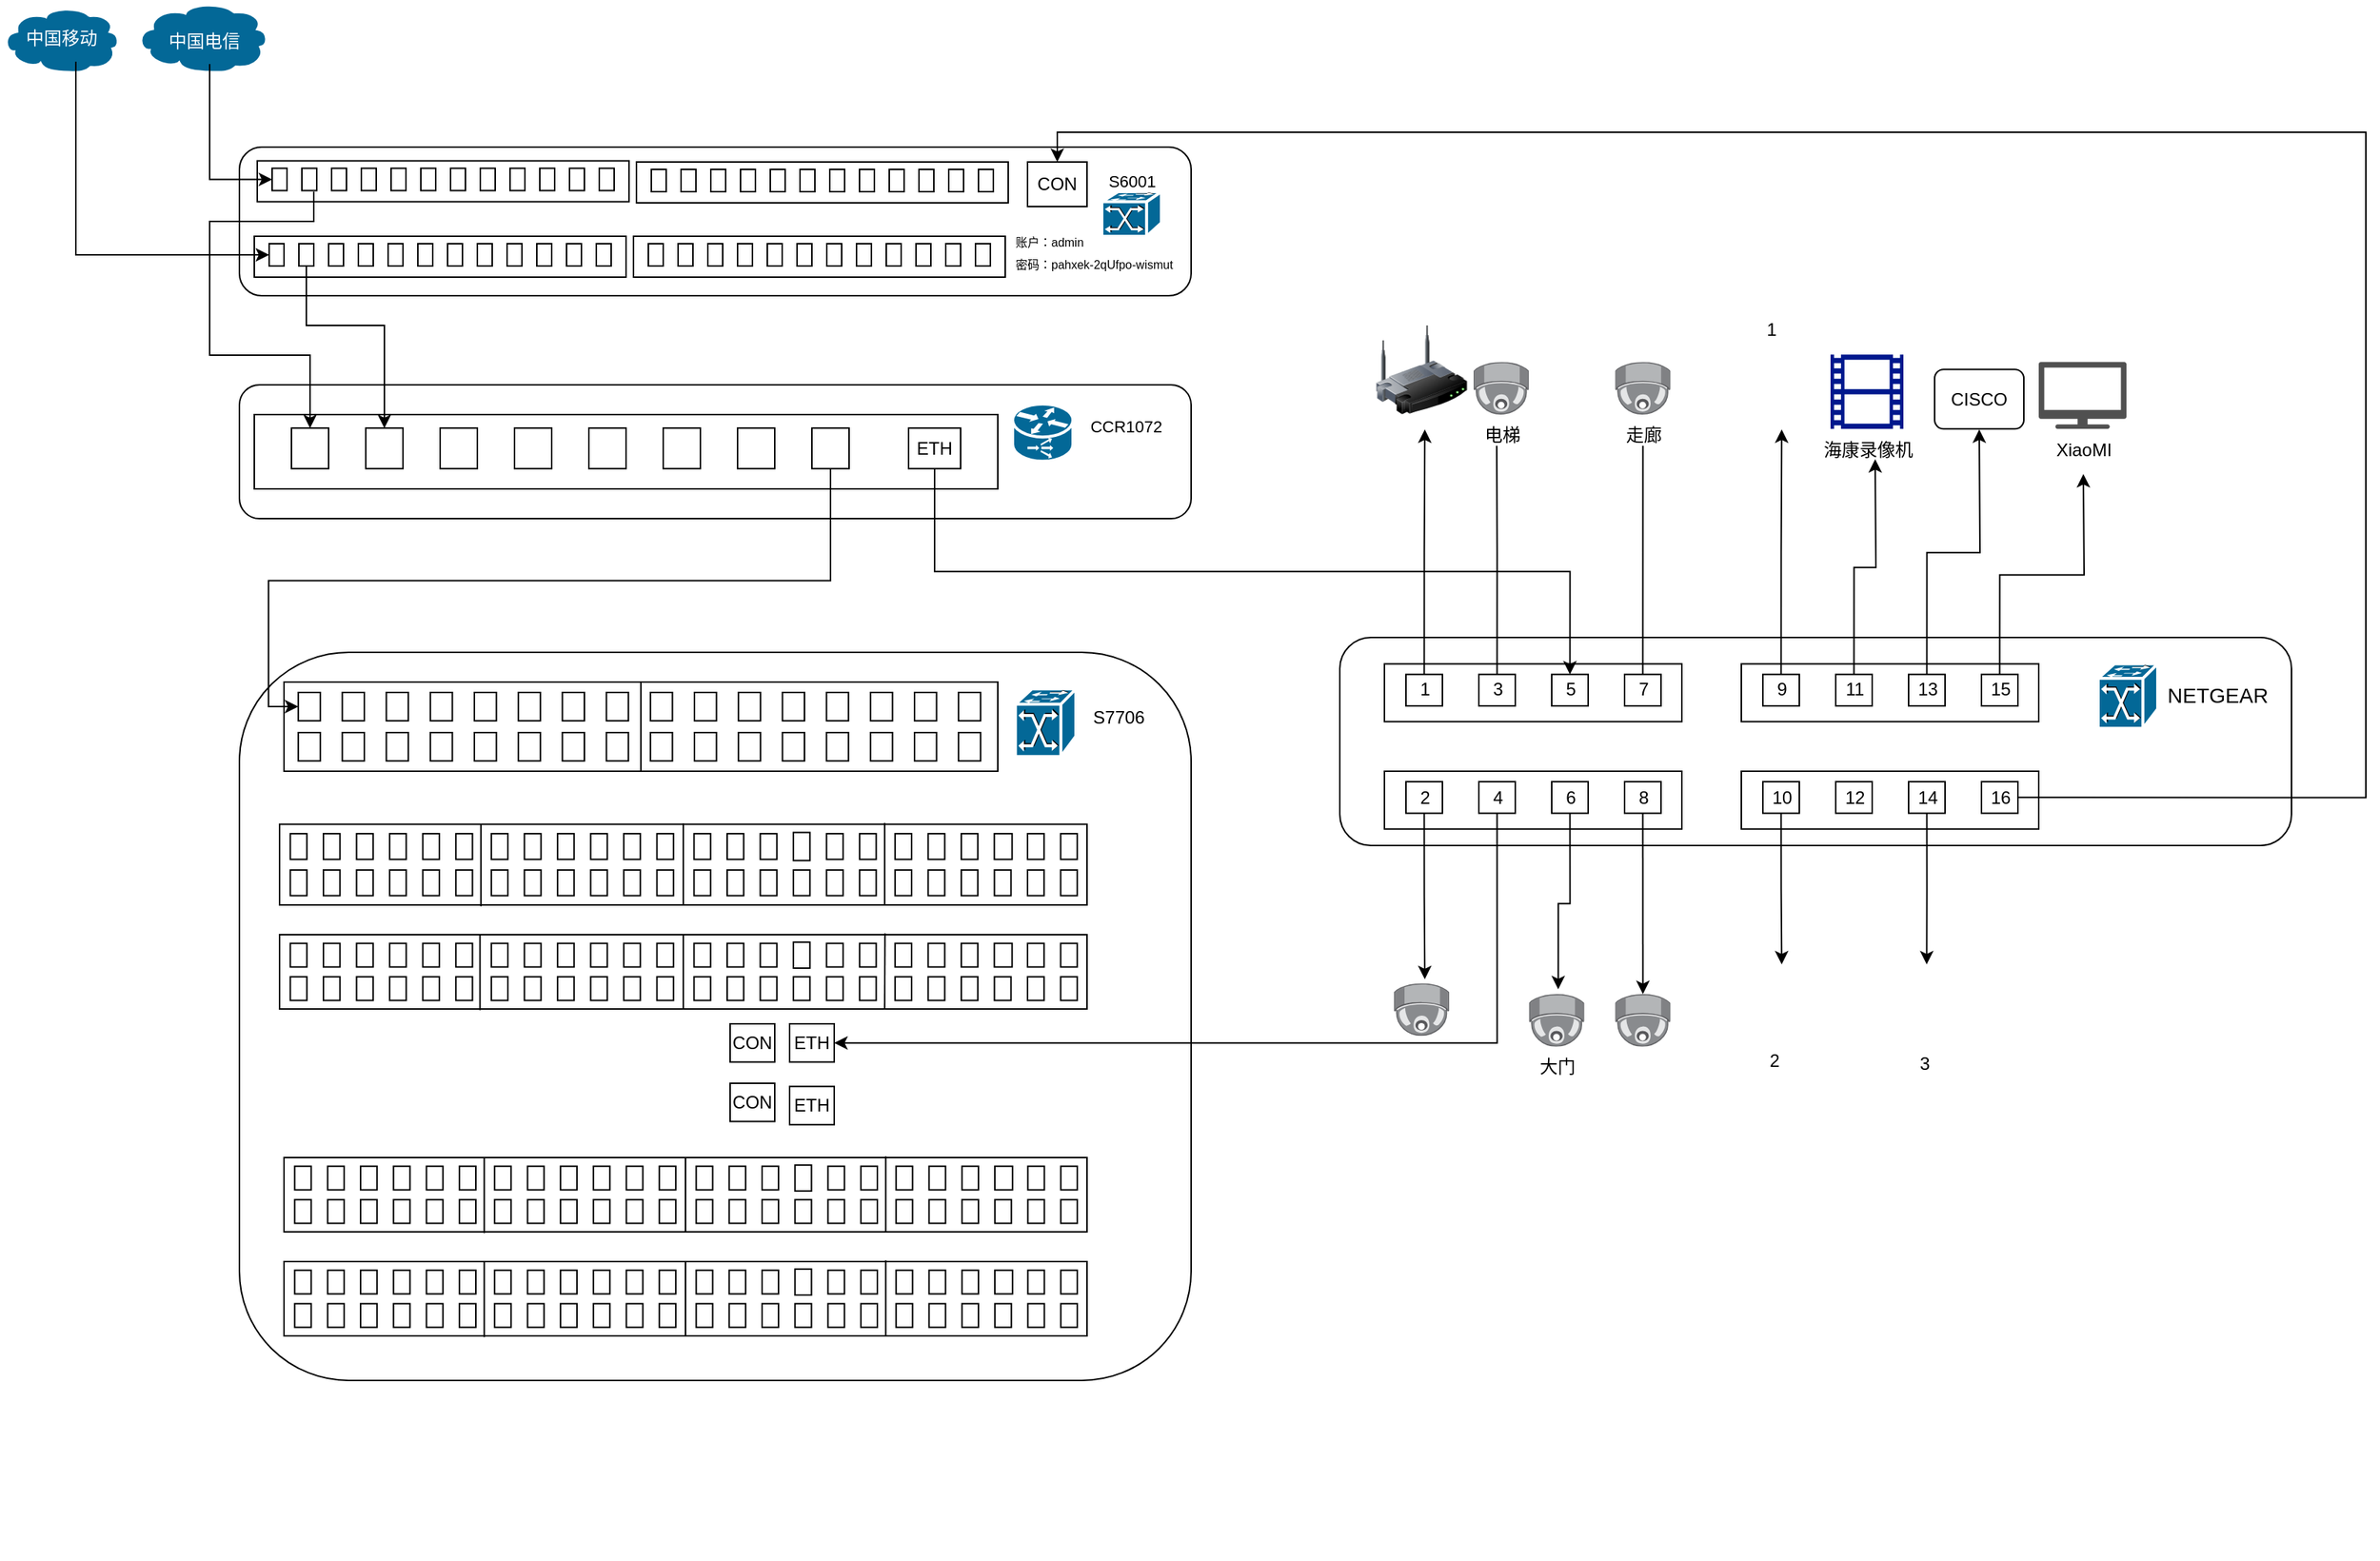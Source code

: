 <mxfile version="27.2.0">
  <diagram name="Page-1" id="1pzq0b7cTsPI9foyDski">
    <mxGraphModel dx="3315" dy="590" grid="1" gridSize="10" guides="1" tooltips="1" connect="1" arrows="1" fold="1" page="1" pageScale="1" pageWidth="2339" pageHeight="3300" math="0" shadow="0">
      <root>
        <mxCell id="0" />
        <mxCell id="1" parent="0" />
        <mxCell id="z_BVboNfzT4I1Vo-alxG-1" value="" style="rounded=1;whiteSpace=wrap;html=1;movable=1;resizable=1;rotatable=1;deletable=1;editable=1;locked=0;connectable=1;" parent="1" vertex="1">
          <mxGeometry x="160" y="120" width="640" height="100" as="geometry" />
        </mxCell>
        <mxCell id="z_BVboNfzT4I1Vo-alxG-3" value="" style="shape=mxgraph.cisco.switches.atm_fast_gigabit_etherswitch;sketch=0;html=1;pointerEvents=1;dashed=0;fillColor=#036897;strokeColor=#ffffff;strokeWidth=2;verticalLabelPosition=bottom;verticalAlign=top;align=center;outlineConnect=0;" parent="1" vertex="1">
          <mxGeometry x="740" y="150" width="40" height="30" as="geometry" />
        </mxCell>
        <mxCell id="z_BVboNfzT4I1Vo-alxG-28" value="" style="group" parent="1" vertex="1" connectable="0">
          <mxGeometry x="172" y="129.25" width="250" height="27.5" as="geometry" />
        </mxCell>
        <mxCell id="z_BVboNfzT4I1Vo-alxG-5" value="" style="rounded=0;whiteSpace=wrap;html=1;movable=1;resizable=1;rotatable=1;deletable=1;editable=1;locked=0;connectable=1;" parent="z_BVboNfzT4I1Vo-alxG-28" vertex="1">
          <mxGeometry width="250" height="27.5" as="geometry" />
        </mxCell>
        <mxCell id="z_BVboNfzT4I1Vo-alxG-21" value="" style="group" parent="z_BVboNfzT4I1Vo-alxG-28" vertex="1" connectable="0">
          <mxGeometry x="10" y="5" width="230" height="15" as="geometry" />
        </mxCell>
        <mxCell id="z_BVboNfzT4I1Vo-alxG-7" value="" style="rounded=0;whiteSpace=wrap;html=1;" parent="z_BVboNfzT4I1Vo-alxG-21" vertex="1">
          <mxGeometry width="10" height="15" as="geometry" />
        </mxCell>
        <mxCell id="z_BVboNfzT4I1Vo-alxG-8" value="" style="rounded=0;whiteSpace=wrap;html=1;" parent="z_BVboNfzT4I1Vo-alxG-21" vertex="1">
          <mxGeometry x="20" width="10" height="15" as="geometry" />
        </mxCell>
        <mxCell id="z_BVboNfzT4I1Vo-alxG-10" value="" style="rounded=0;whiteSpace=wrap;html=1;" parent="z_BVboNfzT4I1Vo-alxG-21" vertex="1">
          <mxGeometry x="40" width="10" height="15" as="geometry" />
        </mxCell>
        <mxCell id="z_BVboNfzT4I1Vo-alxG-11" value="" style="rounded=0;whiteSpace=wrap;html=1;" parent="z_BVboNfzT4I1Vo-alxG-21" vertex="1">
          <mxGeometry x="60" width="10" height="15" as="geometry" />
        </mxCell>
        <mxCell id="z_BVboNfzT4I1Vo-alxG-12" value="" style="rounded=0;whiteSpace=wrap;html=1;" parent="z_BVboNfzT4I1Vo-alxG-21" vertex="1">
          <mxGeometry x="80" width="10" height="15" as="geometry" />
        </mxCell>
        <mxCell id="z_BVboNfzT4I1Vo-alxG-13" value="" style="rounded=0;whiteSpace=wrap;html=1;" parent="z_BVboNfzT4I1Vo-alxG-21" vertex="1">
          <mxGeometry x="100" width="10" height="15" as="geometry" />
        </mxCell>
        <mxCell id="z_BVboNfzT4I1Vo-alxG-14" value="" style="rounded=0;whiteSpace=wrap;html=1;" parent="z_BVboNfzT4I1Vo-alxG-21" vertex="1">
          <mxGeometry x="120" width="10" height="15" as="geometry" />
        </mxCell>
        <mxCell id="z_BVboNfzT4I1Vo-alxG-15" value="" style="rounded=0;whiteSpace=wrap;html=1;" parent="z_BVboNfzT4I1Vo-alxG-21" vertex="1">
          <mxGeometry x="140" width="10" height="15" as="geometry" />
        </mxCell>
        <mxCell id="z_BVboNfzT4I1Vo-alxG-16" value="" style="rounded=0;whiteSpace=wrap;html=1;" parent="z_BVboNfzT4I1Vo-alxG-21" vertex="1">
          <mxGeometry x="160" width="10" height="15" as="geometry" />
        </mxCell>
        <mxCell id="z_BVboNfzT4I1Vo-alxG-17" value="" style="rounded=0;whiteSpace=wrap;html=1;" parent="z_BVboNfzT4I1Vo-alxG-21" vertex="1">
          <mxGeometry x="180" width="10" height="15" as="geometry" />
        </mxCell>
        <mxCell id="z_BVboNfzT4I1Vo-alxG-18" value="" style="rounded=0;whiteSpace=wrap;html=1;" parent="z_BVboNfzT4I1Vo-alxG-21" vertex="1">
          <mxGeometry x="200" width="10" height="15" as="geometry" />
        </mxCell>
        <mxCell id="z_BVboNfzT4I1Vo-alxG-19" value="" style="rounded=0;whiteSpace=wrap;html=1;" parent="z_BVboNfzT4I1Vo-alxG-21" vertex="1">
          <mxGeometry x="220" width="10" height="15" as="geometry" />
        </mxCell>
        <mxCell id="z_BVboNfzT4I1Vo-alxG-29" value="" style="group" parent="1" vertex="1" connectable="0">
          <mxGeometry x="170" y="180" width="250" height="27.5" as="geometry" />
        </mxCell>
        <mxCell id="z_BVboNfzT4I1Vo-alxG-30" value="" style="rounded=0;whiteSpace=wrap;html=1;movable=1;resizable=1;rotatable=1;deletable=1;editable=1;locked=0;connectable=1;" parent="z_BVboNfzT4I1Vo-alxG-29" vertex="1">
          <mxGeometry width="250" height="27.5" as="geometry" />
        </mxCell>
        <mxCell id="z_BVboNfzT4I1Vo-alxG-31" value="" style="group" parent="z_BVboNfzT4I1Vo-alxG-29" vertex="1" connectable="0">
          <mxGeometry x="10" y="5" width="230" height="15" as="geometry" />
        </mxCell>
        <mxCell id="z_BVboNfzT4I1Vo-alxG-32" value="" style="rounded=0;whiteSpace=wrap;html=1;" parent="z_BVboNfzT4I1Vo-alxG-31" vertex="1">
          <mxGeometry width="10" height="15" as="geometry" />
        </mxCell>
        <mxCell id="z_BVboNfzT4I1Vo-alxG-33" value="" style="rounded=0;whiteSpace=wrap;html=1;" parent="z_BVboNfzT4I1Vo-alxG-31" vertex="1">
          <mxGeometry x="20" width="10" height="15" as="geometry" />
        </mxCell>
        <mxCell id="z_BVboNfzT4I1Vo-alxG-34" value="" style="rounded=0;whiteSpace=wrap;html=1;" parent="z_BVboNfzT4I1Vo-alxG-31" vertex="1">
          <mxGeometry x="40" width="10" height="15" as="geometry" />
        </mxCell>
        <mxCell id="z_BVboNfzT4I1Vo-alxG-35" value="" style="rounded=0;whiteSpace=wrap;html=1;" parent="z_BVboNfzT4I1Vo-alxG-31" vertex="1">
          <mxGeometry x="60" width="10" height="15" as="geometry" />
        </mxCell>
        <mxCell id="z_BVboNfzT4I1Vo-alxG-36" value="" style="rounded=0;whiteSpace=wrap;html=1;" parent="z_BVboNfzT4I1Vo-alxG-31" vertex="1">
          <mxGeometry x="80" width="10" height="15" as="geometry" />
        </mxCell>
        <mxCell id="z_BVboNfzT4I1Vo-alxG-37" value="" style="rounded=0;whiteSpace=wrap;html=1;" parent="z_BVboNfzT4I1Vo-alxG-31" vertex="1">
          <mxGeometry x="100" width="10" height="15" as="geometry" />
        </mxCell>
        <mxCell id="z_BVboNfzT4I1Vo-alxG-38" value="" style="rounded=0;whiteSpace=wrap;html=1;" parent="z_BVboNfzT4I1Vo-alxG-31" vertex="1">
          <mxGeometry x="120" width="10" height="15" as="geometry" />
        </mxCell>
        <mxCell id="z_BVboNfzT4I1Vo-alxG-39" value="" style="rounded=0;whiteSpace=wrap;html=1;" parent="z_BVboNfzT4I1Vo-alxG-31" vertex="1">
          <mxGeometry x="140" width="10" height="15" as="geometry" />
        </mxCell>
        <mxCell id="z_BVboNfzT4I1Vo-alxG-40" value="" style="rounded=0;whiteSpace=wrap;html=1;" parent="z_BVboNfzT4I1Vo-alxG-31" vertex="1">
          <mxGeometry x="160" width="10" height="15" as="geometry" />
        </mxCell>
        <mxCell id="z_BVboNfzT4I1Vo-alxG-41" value="" style="rounded=0;whiteSpace=wrap;html=1;" parent="z_BVboNfzT4I1Vo-alxG-31" vertex="1">
          <mxGeometry x="180" width="10" height="15" as="geometry" />
        </mxCell>
        <mxCell id="z_BVboNfzT4I1Vo-alxG-42" value="" style="rounded=0;whiteSpace=wrap;html=1;" parent="z_BVboNfzT4I1Vo-alxG-31" vertex="1">
          <mxGeometry x="200" width="10" height="15" as="geometry" />
        </mxCell>
        <mxCell id="z_BVboNfzT4I1Vo-alxG-43" value="" style="rounded=0;whiteSpace=wrap;html=1;" parent="z_BVboNfzT4I1Vo-alxG-31" vertex="1">
          <mxGeometry x="220" width="10" height="15" as="geometry" />
        </mxCell>
        <mxCell id="z_BVboNfzT4I1Vo-alxG-45" value="" style="group" parent="1" vertex="1" connectable="0">
          <mxGeometry x="427" y="130" width="250" height="27.5" as="geometry" />
        </mxCell>
        <mxCell id="z_BVboNfzT4I1Vo-alxG-46" value="" style="rounded=0;whiteSpace=wrap;html=1;movable=1;resizable=1;rotatable=1;deletable=1;editable=1;locked=0;connectable=1;" parent="z_BVboNfzT4I1Vo-alxG-45" vertex="1">
          <mxGeometry width="250" height="27.5" as="geometry" />
        </mxCell>
        <mxCell id="z_BVboNfzT4I1Vo-alxG-47" value="" style="group" parent="z_BVboNfzT4I1Vo-alxG-45" vertex="1" connectable="0">
          <mxGeometry x="10" y="5" width="230" height="15" as="geometry" />
        </mxCell>
        <mxCell id="z_BVboNfzT4I1Vo-alxG-48" value="" style="rounded=0;whiteSpace=wrap;html=1;" parent="z_BVboNfzT4I1Vo-alxG-47" vertex="1">
          <mxGeometry width="10" height="15" as="geometry" />
        </mxCell>
        <mxCell id="z_BVboNfzT4I1Vo-alxG-49" value="" style="rounded=0;whiteSpace=wrap;html=1;" parent="z_BVboNfzT4I1Vo-alxG-47" vertex="1">
          <mxGeometry x="20" width="10" height="15" as="geometry" />
        </mxCell>
        <mxCell id="z_BVboNfzT4I1Vo-alxG-50" value="" style="rounded=0;whiteSpace=wrap;html=1;" parent="z_BVboNfzT4I1Vo-alxG-47" vertex="1">
          <mxGeometry x="40" width="10" height="15" as="geometry" />
        </mxCell>
        <mxCell id="z_BVboNfzT4I1Vo-alxG-51" value="" style="rounded=0;whiteSpace=wrap;html=1;" parent="z_BVboNfzT4I1Vo-alxG-47" vertex="1">
          <mxGeometry x="60" width="10" height="15" as="geometry" />
        </mxCell>
        <mxCell id="z_BVboNfzT4I1Vo-alxG-52" value="" style="rounded=0;whiteSpace=wrap;html=1;" parent="z_BVboNfzT4I1Vo-alxG-47" vertex="1">
          <mxGeometry x="80" width="10" height="15" as="geometry" />
        </mxCell>
        <mxCell id="z_BVboNfzT4I1Vo-alxG-53" value="" style="rounded=0;whiteSpace=wrap;html=1;" parent="z_BVboNfzT4I1Vo-alxG-47" vertex="1">
          <mxGeometry x="100" width="10" height="15" as="geometry" />
        </mxCell>
        <mxCell id="z_BVboNfzT4I1Vo-alxG-54" value="" style="rounded=0;whiteSpace=wrap;html=1;" parent="z_BVboNfzT4I1Vo-alxG-47" vertex="1">
          <mxGeometry x="120" width="10" height="15" as="geometry" />
        </mxCell>
        <mxCell id="z_BVboNfzT4I1Vo-alxG-55" value="" style="rounded=0;whiteSpace=wrap;html=1;" parent="z_BVboNfzT4I1Vo-alxG-47" vertex="1">
          <mxGeometry x="140" width="10" height="15" as="geometry" />
        </mxCell>
        <mxCell id="z_BVboNfzT4I1Vo-alxG-56" value="" style="rounded=0;whiteSpace=wrap;html=1;" parent="z_BVboNfzT4I1Vo-alxG-47" vertex="1">
          <mxGeometry x="160" width="10" height="15" as="geometry" />
        </mxCell>
        <mxCell id="z_BVboNfzT4I1Vo-alxG-57" value="" style="rounded=0;whiteSpace=wrap;html=1;" parent="z_BVboNfzT4I1Vo-alxG-47" vertex="1">
          <mxGeometry x="180" width="10" height="15" as="geometry" />
        </mxCell>
        <mxCell id="z_BVboNfzT4I1Vo-alxG-58" value="" style="rounded=0;whiteSpace=wrap;html=1;" parent="z_BVboNfzT4I1Vo-alxG-47" vertex="1">
          <mxGeometry x="200" width="10" height="15" as="geometry" />
        </mxCell>
        <mxCell id="z_BVboNfzT4I1Vo-alxG-59" value="" style="rounded=0;whiteSpace=wrap;html=1;" parent="z_BVboNfzT4I1Vo-alxG-47" vertex="1">
          <mxGeometry x="220" width="10" height="15" as="geometry" />
        </mxCell>
        <mxCell id="z_BVboNfzT4I1Vo-alxG-60" value="" style="group" parent="1" vertex="1" connectable="0">
          <mxGeometry x="425" y="180" width="250" height="27.5" as="geometry" />
        </mxCell>
        <mxCell id="z_BVboNfzT4I1Vo-alxG-61" value="" style="rounded=0;whiteSpace=wrap;html=1;movable=1;resizable=1;rotatable=1;deletable=1;editable=1;locked=0;connectable=1;" parent="z_BVboNfzT4I1Vo-alxG-60" vertex="1">
          <mxGeometry width="250" height="27.5" as="geometry" />
        </mxCell>
        <mxCell id="z_BVboNfzT4I1Vo-alxG-62" value="" style="group" parent="z_BVboNfzT4I1Vo-alxG-60" vertex="1" connectable="0">
          <mxGeometry x="10" y="5" width="230" height="15" as="geometry" />
        </mxCell>
        <mxCell id="z_BVboNfzT4I1Vo-alxG-63" value="" style="rounded=0;whiteSpace=wrap;html=1;" parent="z_BVboNfzT4I1Vo-alxG-62" vertex="1">
          <mxGeometry width="10" height="15" as="geometry" />
        </mxCell>
        <mxCell id="z_BVboNfzT4I1Vo-alxG-64" value="" style="rounded=0;whiteSpace=wrap;html=1;" parent="z_BVboNfzT4I1Vo-alxG-62" vertex="1">
          <mxGeometry x="20" width="10" height="15" as="geometry" />
        </mxCell>
        <mxCell id="z_BVboNfzT4I1Vo-alxG-65" value="" style="rounded=0;whiteSpace=wrap;html=1;" parent="z_BVboNfzT4I1Vo-alxG-62" vertex="1">
          <mxGeometry x="40" width="10" height="15" as="geometry" />
        </mxCell>
        <mxCell id="z_BVboNfzT4I1Vo-alxG-66" value="" style="rounded=0;whiteSpace=wrap;html=1;" parent="z_BVboNfzT4I1Vo-alxG-62" vertex="1">
          <mxGeometry x="60" width="10" height="15" as="geometry" />
        </mxCell>
        <mxCell id="z_BVboNfzT4I1Vo-alxG-67" value="" style="rounded=0;whiteSpace=wrap;html=1;" parent="z_BVboNfzT4I1Vo-alxG-62" vertex="1">
          <mxGeometry x="80" width="10" height="15" as="geometry" />
        </mxCell>
        <mxCell id="z_BVboNfzT4I1Vo-alxG-68" value="" style="rounded=0;whiteSpace=wrap;html=1;" parent="z_BVboNfzT4I1Vo-alxG-62" vertex="1">
          <mxGeometry x="100" width="10" height="15" as="geometry" />
        </mxCell>
        <mxCell id="z_BVboNfzT4I1Vo-alxG-69" value="" style="rounded=0;whiteSpace=wrap;html=1;" parent="z_BVboNfzT4I1Vo-alxG-62" vertex="1">
          <mxGeometry x="120" width="10" height="15" as="geometry" />
        </mxCell>
        <mxCell id="z_BVboNfzT4I1Vo-alxG-70" value="" style="rounded=0;whiteSpace=wrap;html=1;" parent="z_BVboNfzT4I1Vo-alxG-62" vertex="1">
          <mxGeometry x="140" width="10" height="15" as="geometry" />
        </mxCell>
        <mxCell id="z_BVboNfzT4I1Vo-alxG-71" value="" style="rounded=0;whiteSpace=wrap;html=1;" parent="z_BVboNfzT4I1Vo-alxG-62" vertex="1">
          <mxGeometry x="160" width="10" height="15" as="geometry" />
        </mxCell>
        <mxCell id="z_BVboNfzT4I1Vo-alxG-72" value="" style="rounded=0;whiteSpace=wrap;html=1;" parent="z_BVboNfzT4I1Vo-alxG-62" vertex="1">
          <mxGeometry x="180" width="10" height="15" as="geometry" />
        </mxCell>
        <mxCell id="z_BVboNfzT4I1Vo-alxG-73" value="" style="rounded=0;whiteSpace=wrap;html=1;" parent="z_BVboNfzT4I1Vo-alxG-62" vertex="1">
          <mxGeometry x="200" width="10" height="15" as="geometry" />
        </mxCell>
        <mxCell id="z_BVboNfzT4I1Vo-alxG-74" value="" style="rounded=0;whiteSpace=wrap;html=1;" parent="z_BVboNfzT4I1Vo-alxG-62" vertex="1">
          <mxGeometry x="220" width="10" height="15" as="geometry" />
        </mxCell>
        <mxCell id="z_BVboNfzT4I1Vo-alxG-85" value="&lt;font style=&quot;font-size: 11px;&quot;&gt;S6001&lt;/font&gt;" style="text;html=1;align=center;verticalAlign=middle;resizable=0;points=[];autosize=1;strokeColor=none;fillColor=none;fontSize=7;" parent="1" vertex="1">
          <mxGeometry x="730" y="128" width="60" height="30" as="geometry" />
        </mxCell>
        <mxCell id="z_BVboNfzT4I1Vo-alxG-86" value="&lt;span style=&quot;color: rgba(0, 0, 0, 0); font-family: monospace; font-size: 0px; text-align: start;&quot;&gt;%3CmxGraphModel%3E%3Croot%3E%3CmxCell%20id%3D%220%22%2F%3E%3CmxCell%20id%3D%221%22%20parent%3D%220%22%2F%3E%3CmxCell%20id%3D%222%22%20value%3D%22%22%20style%3D%22rounded%3D1%3BwhiteSpace%3Dwrap%3Bhtml%3D1%3Bmovable%3D1%3Bresizable%3D1%3Brotatable%3D1%3Bdeletable%3D1%3Beditable%3D1%3Blocked%3D0%3Bconnectable%3D1%3B%22%20vertex%3D%221%22%20parent%3D%221%22%3E%3CmxGeometry%20x%3D%22270%22%20y%3D%2210%22%20width%3D%22600%22%20height%3D%2290%22%20as%3D%22geometry%22%2F%3E%3C%2FmxCell%3E%3C%2Froot%3E%3C%2FmxGraphModel%3E&lt;/span&gt;" style="text;html=1;align=center;verticalAlign=middle;resizable=0;points=[];autosize=1;strokeColor=none;fillColor=none;" parent="1" vertex="1">
          <mxGeometry x="600" y="208" width="20" height="30" as="geometry" />
        </mxCell>
        <mxCell id="z_BVboNfzT4I1Vo-alxG-88" value="&lt;div&gt;&lt;font style=&quot;font-size: 8px;&quot;&gt;账户：admin&lt;/font&gt;&lt;/div&gt;&lt;div&gt;&lt;span style=&quot;font-size: 8px; background-color: transparent; color: light-dark(rgb(0, 0, 0), rgb(255, 255, 255));&quot;&gt;密码：pahxek-2qUfpo-wismut&lt;/span&gt;&lt;/div&gt;" style="text;html=1;align=left;verticalAlign=middle;whiteSpace=wrap;rounded=0;" parent="1" vertex="1">
          <mxGeometry x="680" y="170" width="110" height="40" as="geometry" />
        </mxCell>
        <mxCell id="ybXJnE_iKAjGF9KhKb8T-1" value="" style="group" vertex="1" connectable="0" parent="1">
          <mxGeometry x="160" y="460" width="640" height="610" as="geometry" />
        </mxCell>
        <mxCell id="z_BVboNfzT4I1Vo-alxG-2" value="" style="rounded=1;whiteSpace=wrap;html=1;" parent="ybXJnE_iKAjGF9KhKb8T-1" vertex="1">
          <mxGeometry width="640" height="490" as="geometry" />
        </mxCell>
        <mxCell id="z_BVboNfzT4I1Vo-alxG-76" value="" style="shape=mxgraph.cisco.switches.atm_fast_gigabit_etherswitch;sketch=0;html=1;pointerEvents=1;dashed=0;fillColor=#036897;strokeColor=#ffffff;strokeWidth=2;verticalLabelPosition=bottom;verticalAlign=top;align=center;outlineConnect=0;" parent="ybXJnE_iKAjGF9KhKb8T-1" vertex="1">
          <mxGeometry x="521.84" y="24.66" width="40.64" height="45.46" as="geometry" />
        </mxCell>
        <mxCell id="ybXJnE_iKAjGF9KhKb8T-39" value="S7706" style="text;html=1;align=center;verticalAlign=middle;whiteSpace=wrap;rounded=0;" vertex="1" parent="ybXJnE_iKAjGF9KhKb8T-1">
          <mxGeometry x="562.481" y="24.661" width="59.077" height="38.571" as="geometry" />
        </mxCell>
        <mxCell id="ybXJnE_iKAjGF9KhKb8T-298" value="" style="group" vertex="1" connectable="0" parent="ybXJnE_iKAjGF9KhKb8T-1">
          <mxGeometry x="27" y="115.71" width="543" height="54.29" as="geometry" />
        </mxCell>
        <mxCell id="ybXJnE_iKAjGF9KhKb8T-152" value="" style="rounded=0;whiteSpace=wrap;html=1;movable=1;resizable=1;rotatable=1;deletable=1;editable=1;locked=0;connectable=1;" vertex="1" parent="ybXJnE_iKAjGF9KhKb8T-298">
          <mxGeometry width="271.5" height="54.29" as="geometry" />
        </mxCell>
        <mxCell id="ybXJnE_iKAjGF9KhKb8T-154" value="" style="group" vertex="1" connectable="0" parent="ybXJnE_iKAjGF9KhKb8T-298">
          <mxGeometry x="7.225" y="6.334" width="167.048" height="17.273" as="geometry" />
        </mxCell>
        <mxCell id="ybXJnE_iKAjGF9KhKb8T-155" value="" style="rounded=0;whiteSpace=wrap;html=1;spacingTop=0;" vertex="1" parent="ybXJnE_iKAjGF9KhKb8T-154">
          <mxGeometry width="11.137" height="17.273" as="geometry" />
        </mxCell>
        <mxCell id="ybXJnE_iKAjGF9KhKb8T-156" value="" style="rounded=0;whiteSpace=wrap;html=1;spacingTop=0;" vertex="1" parent="ybXJnE_iKAjGF9KhKb8T-154">
          <mxGeometry x="22.273" width="11.137" height="17.273" as="geometry" />
        </mxCell>
        <mxCell id="ybXJnE_iKAjGF9KhKb8T-157" value="" style="rounded=0;whiteSpace=wrap;html=1;spacingTop=0;" vertex="1" parent="ybXJnE_iKAjGF9KhKb8T-154">
          <mxGeometry x="44.546" width="11.137" height="17.273" as="geometry" />
        </mxCell>
        <mxCell id="ybXJnE_iKAjGF9KhKb8T-158" value="" style="rounded=0;whiteSpace=wrap;html=1;spacingTop=0;" vertex="1" parent="ybXJnE_iKAjGF9KhKb8T-154">
          <mxGeometry x="66.819" width="11.137" height="17.273" as="geometry" />
        </mxCell>
        <mxCell id="ybXJnE_iKAjGF9KhKb8T-159" value="" style="rounded=0;whiteSpace=wrap;html=1;spacingTop=0;" vertex="1" parent="ybXJnE_iKAjGF9KhKb8T-154">
          <mxGeometry x="89.092" width="11.137" height="17.273" as="geometry" />
        </mxCell>
        <mxCell id="ybXJnE_iKAjGF9KhKb8T-160" value="" style="rounded=0;whiteSpace=wrap;html=1;spacingTop=0;" vertex="1" parent="ybXJnE_iKAjGF9KhKb8T-154">
          <mxGeometry x="111.365" width="11.137" height="17.273" as="geometry" />
        </mxCell>
        <mxCell id="ybXJnE_iKAjGF9KhKb8T-163" value="" style="group" vertex="1" connectable="0" parent="ybXJnE_iKAjGF9KhKb8T-298">
          <mxGeometry x="7.225" y="30.764" width="302.226" height="17.273" as="geometry" />
        </mxCell>
        <mxCell id="ybXJnE_iKAjGF9KhKb8T-197" value="" style="group" vertex="1" connectable="0" parent="ybXJnE_iKAjGF9KhKb8T-163">
          <mxGeometry width="122.502" height="17.273" as="geometry" />
        </mxCell>
        <mxCell id="ybXJnE_iKAjGF9KhKb8T-214" value="" style="group" vertex="1" connectable="0" parent="ybXJnE_iKAjGF9KhKb8T-197">
          <mxGeometry width="122.502" height="17.273" as="geometry" />
        </mxCell>
        <mxCell id="ybXJnE_iKAjGF9KhKb8T-164" value="" style="rounded=0;whiteSpace=wrap;html=1;spacingTop=0;" vertex="1" parent="ybXJnE_iKAjGF9KhKb8T-214">
          <mxGeometry width="11.137" height="17.273" as="geometry" />
        </mxCell>
        <mxCell id="ybXJnE_iKAjGF9KhKb8T-165" value="" style="rounded=0;whiteSpace=wrap;html=1;spacingTop=0;" vertex="1" parent="ybXJnE_iKAjGF9KhKb8T-214">
          <mxGeometry x="22.273" width="11.137" height="17.273" as="geometry" />
        </mxCell>
        <mxCell id="ybXJnE_iKAjGF9KhKb8T-166" value="" style="rounded=0;whiteSpace=wrap;html=1;spacingTop=0;" vertex="1" parent="ybXJnE_iKAjGF9KhKb8T-214">
          <mxGeometry x="44.546" width="11.137" height="17.273" as="geometry" />
        </mxCell>
        <mxCell id="ybXJnE_iKAjGF9KhKb8T-167" value="" style="rounded=0;whiteSpace=wrap;html=1;spacingTop=0;" vertex="1" parent="ybXJnE_iKAjGF9KhKb8T-214">
          <mxGeometry x="66.819" width="11.137" height="17.273" as="geometry" />
        </mxCell>
        <mxCell id="ybXJnE_iKAjGF9KhKb8T-168" value="" style="rounded=0;whiteSpace=wrap;html=1;spacingTop=0;" vertex="1" parent="ybXJnE_iKAjGF9KhKb8T-214">
          <mxGeometry x="89.092" width="11.137" height="17.273" as="geometry" />
        </mxCell>
        <mxCell id="ybXJnE_iKAjGF9KhKb8T-169" value="" style="rounded=0;whiteSpace=wrap;html=1;spacingTop=0;" vertex="1" parent="ybXJnE_iKAjGF9KhKb8T-214">
          <mxGeometry x="111.365" width="11.137" height="17.273" as="geometry" />
        </mxCell>
        <mxCell id="ybXJnE_iKAjGF9KhKb8T-205" value="" style="group" vertex="1" connectable="0" parent="ybXJnE_iKAjGF9KhKb8T-163">
          <mxGeometry x="135.179" width="122.502" height="17.273" as="geometry" />
        </mxCell>
        <mxCell id="ybXJnE_iKAjGF9KhKb8T-206" value="" style="rounded=0;whiteSpace=wrap;html=1;spacingTop=0;" vertex="1" parent="ybXJnE_iKAjGF9KhKb8T-205">
          <mxGeometry width="11.137" height="17.273" as="geometry" />
        </mxCell>
        <mxCell id="ybXJnE_iKAjGF9KhKb8T-207" value="" style="rounded=0;whiteSpace=wrap;html=1;spacingTop=0;" vertex="1" parent="ybXJnE_iKAjGF9KhKb8T-205">
          <mxGeometry x="22.273" width="11.137" height="17.273" as="geometry" />
        </mxCell>
        <mxCell id="ybXJnE_iKAjGF9KhKb8T-208" value="" style="rounded=0;whiteSpace=wrap;html=1;spacingTop=0;" vertex="1" parent="ybXJnE_iKAjGF9KhKb8T-205">
          <mxGeometry x="44.546" width="11.137" height="17.273" as="geometry" />
        </mxCell>
        <mxCell id="ybXJnE_iKAjGF9KhKb8T-209" value="" style="rounded=0;whiteSpace=wrap;html=1;spacingTop=0;" vertex="1" parent="ybXJnE_iKAjGF9KhKb8T-205">
          <mxGeometry x="66.819" width="11.137" height="17.273" as="geometry" />
        </mxCell>
        <mxCell id="ybXJnE_iKAjGF9KhKb8T-210" value="" style="rounded=0;whiteSpace=wrap;html=1;spacingTop=0;" vertex="1" parent="ybXJnE_iKAjGF9KhKb8T-205">
          <mxGeometry x="89.092" width="11.137" height="17.273" as="geometry" />
        </mxCell>
        <mxCell id="ybXJnE_iKAjGF9KhKb8T-211" value="" style="rounded=0;whiteSpace=wrap;html=1;spacingTop=0;" vertex="1" parent="ybXJnE_iKAjGF9KhKb8T-205">
          <mxGeometry x="111.365" width="11.137" height="17.273" as="geometry" />
        </mxCell>
        <mxCell id="ybXJnE_iKAjGF9KhKb8T-198" value="" style="group" vertex="1" connectable="0" parent="ybXJnE_iKAjGF9KhKb8T-298">
          <mxGeometry x="142.404" y="6.334" width="122.502" height="17.273" as="geometry" />
        </mxCell>
        <mxCell id="ybXJnE_iKAjGF9KhKb8T-199" value="" style="rounded=0;whiteSpace=wrap;html=1;spacingTop=0;" vertex="1" parent="ybXJnE_iKAjGF9KhKb8T-198">
          <mxGeometry width="11.137" height="17.273" as="geometry" />
        </mxCell>
        <mxCell id="ybXJnE_iKAjGF9KhKb8T-200" value="" style="rounded=0;whiteSpace=wrap;html=1;spacingTop=0;" vertex="1" parent="ybXJnE_iKAjGF9KhKb8T-198">
          <mxGeometry x="22.273" width="11.137" height="17.273" as="geometry" />
        </mxCell>
        <mxCell id="ybXJnE_iKAjGF9KhKb8T-201" value="" style="rounded=0;whiteSpace=wrap;html=1;spacingTop=0;" vertex="1" parent="ybXJnE_iKAjGF9KhKb8T-198">
          <mxGeometry x="44.546" width="11.137" height="17.273" as="geometry" />
        </mxCell>
        <mxCell id="ybXJnE_iKAjGF9KhKb8T-202" value="" style="rounded=0;whiteSpace=wrap;html=1;spacingTop=0;" vertex="1" parent="ybXJnE_iKAjGF9KhKb8T-198">
          <mxGeometry x="66.819" width="11.137" height="17.273" as="geometry" />
        </mxCell>
        <mxCell id="ybXJnE_iKAjGF9KhKb8T-203" value="" style="rounded=0;whiteSpace=wrap;html=1;spacingTop=0;" vertex="1" parent="ybXJnE_iKAjGF9KhKb8T-198">
          <mxGeometry x="89.092" width="11.137" height="17.273" as="geometry" />
        </mxCell>
        <mxCell id="ybXJnE_iKAjGF9KhKb8T-204" value="" style="rounded=0;whiteSpace=wrap;html=1;spacingTop=0;" vertex="1" parent="ybXJnE_iKAjGF9KhKb8T-198">
          <mxGeometry x="111.365" width="11.137" height="17.273" as="geometry" />
        </mxCell>
        <mxCell id="ybXJnE_iKAjGF9KhKb8T-216" value="" style="rounded=0;whiteSpace=wrap;html=1;movable=1;resizable=1;rotatable=1;deletable=1;editable=1;locked=0;connectable=1;" vertex="1" parent="ybXJnE_iKAjGF9KhKb8T-298">
          <mxGeometry x="271.5" width="271.5" height="54.29" as="geometry" />
        </mxCell>
        <mxCell id="ybXJnE_iKAjGF9KhKb8T-217" value="" style="group" vertex="1" connectable="0" parent="ybXJnE_iKAjGF9KhKb8T-298">
          <mxGeometry x="278.725" y="6.334" width="167.048" height="18.097" as="geometry" />
        </mxCell>
        <mxCell id="ybXJnE_iKAjGF9KhKb8T-218" value="" style="rounded=0;whiteSpace=wrap;html=1;spacingTop=0;" vertex="1" parent="ybXJnE_iKAjGF9KhKb8T-217">
          <mxGeometry width="11.137" height="17.273" as="geometry" />
        </mxCell>
        <mxCell id="ybXJnE_iKAjGF9KhKb8T-219" value="" style="rounded=0;whiteSpace=wrap;html=1;spacingTop=0;" vertex="1" parent="ybXJnE_iKAjGF9KhKb8T-217">
          <mxGeometry x="22.273" width="11.137" height="17.273" as="geometry" />
        </mxCell>
        <mxCell id="ybXJnE_iKAjGF9KhKb8T-220" value="" style="rounded=0;whiteSpace=wrap;html=1;spacingTop=0;" vertex="1" parent="ybXJnE_iKAjGF9KhKb8T-217">
          <mxGeometry x="44.546" width="11.137" height="17.273" as="geometry" />
        </mxCell>
        <mxCell id="ybXJnE_iKAjGF9KhKb8T-221" value="" style="rounded=0;whiteSpace=wrap;html=1;spacingTop=0;" vertex="1" parent="ybXJnE_iKAjGF9KhKb8T-217">
          <mxGeometry x="66.816" y="-0.823" width="11.141" height="18.92" as="geometry" />
        </mxCell>
        <mxCell id="ybXJnE_iKAjGF9KhKb8T-222" value="" style="rounded=0;whiteSpace=wrap;html=1;spacingTop=0;" vertex="1" parent="ybXJnE_iKAjGF9KhKb8T-217">
          <mxGeometry x="89.092" width="11.137" height="17.273" as="geometry" />
        </mxCell>
        <mxCell id="ybXJnE_iKAjGF9KhKb8T-223" value="" style="rounded=0;whiteSpace=wrap;html=1;spacingTop=0;" vertex="1" parent="ybXJnE_iKAjGF9KhKb8T-217">
          <mxGeometry x="111.365" width="11.137" height="17.273" as="geometry" />
        </mxCell>
        <mxCell id="ybXJnE_iKAjGF9KhKb8T-224" value="" style="rounded=0;whiteSpace=wrap;html=1;spacingTop=0;" vertex="1" parent="ybXJnE_iKAjGF9KhKb8T-298">
          <mxGeometry x="278.725" y="30.764" width="11.137" height="17.273" as="geometry" />
        </mxCell>
        <mxCell id="ybXJnE_iKAjGF9KhKb8T-225" value="" style="rounded=0;whiteSpace=wrap;html=1;spacingTop=0;" vertex="1" parent="ybXJnE_iKAjGF9KhKb8T-298">
          <mxGeometry x="300.998" y="30.764" width="11.137" height="17.273" as="geometry" />
        </mxCell>
        <mxCell id="ybXJnE_iKAjGF9KhKb8T-226" value="" style="rounded=0;whiteSpace=wrap;html=1;spacingTop=0;" vertex="1" parent="ybXJnE_iKAjGF9KhKb8T-298">
          <mxGeometry x="323.271" y="30.764" width="11.137" height="17.273" as="geometry" />
        </mxCell>
        <mxCell id="ybXJnE_iKAjGF9KhKb8T-227" value="" style="rounded=0;whiteSpace=wrap;html=1;spacingTop=0;" vertex="1" parent="ybXJnE_iKAjGF9KhKb8T-298">
          <mxGeometry x="345.544" y="30.764" width="11.137" height="17.273" as="geometry" />
        </mxCell>
        <mxCell id="ybXJnE_iKAjGF9KhKb8T-228" value="" style="rounded=0;whiteSpace=wrap;html=1;spacingTop=0;" vertex="1" parent="ybXJnE_iKAjGF9KhKb8T-298">
          <mxGeometry x="367.817" y="30.764" width="11.137" height="17.273" as="geometry" />
        </mxCell>
        <mxCell id="ybXJnE_iKAjGF9KhKb8T-229" value="" style="rounded=0;whiteSpace=wrap;html=1;spacingTop=0;" vertex="1" parent="ybXJnE_iKAjGF9KhKb8T-298">
          <mxGeometry x="390.09" y="30.764" width="11.137" height="17.273" as="geometry" />
        </mxCell>
        <mxCell id="ybXJnE_iKAjGF9KhKb8T-230" value="" style="rounded=0;whiteSpace=wrap;html=1;spacingTop=0;" vertex="1" parent="ybXJnE_iKAjGF9KhKb8T-298">
          <mxGeometry x="413.904" y="30.764" width="11.137" height="17.273" as="geometry" />
        </mxCell>
        <mxCell id="ybXJnE_iKAjGF9KhKb8T-231" value="" style="rounded=0;whiteSpace=wrap;html=1;spacingTop=0;" vertex="1" parent="ybXJnE_iKAjGF9KhKb8T-298">
          <mxGeometry x="436.177" y="30.764" width="11.137" height="17.273" as="geometry" />
        </mxCell>
        <mxCell id="ybXJnE_iKAjGF9KhKb8T-232" value="" style="rounded=0;whiteSpace=wrap;html=1;spacingTop=0;" vertex="1" parent="ybXJnE_iKAjGF9KhKb8T-298">
          <mxGeometry x="458.45" y="30.764" width="11.137" height="17.273" as="geometry" />
        </mxCell>
        <mxCell id="ybXJnE_iKAjGF9KhKb8T-233" value="" style="rounded=0;whiteSpace=wrap;html=1;spacingTop=0;" vertex="1" parent="ybXJnE_iKAjGF9KhKb8T-298">
          <mxGeometry x="480.723" y="30.764" width="11.137" height="17.273" as="geometry" />
        </mxCell>
        <mxCell id="ybXJnE_iKAjGF9KhKb8T-234" value="" style="rounded=0;whiteSpace=wrap;html=1;spacingTop=0;" vertex="1" parent="ybXJnE_iKAjGF9KhKb8T-298">
          <mxGeometry x="502.996" y="30.764" width="11.137" height="17.273" as="geometry" />
        </mxCell>
        <mxCell id="ybXJnE_iKAjGF9KhKb8T-235" value="" style="rounded=0;whiteSpace=wrap;html=1;spacingTop=0;" vertex="1" parent="ybXJnE_iKAjGF9KhKb8T-298">
          <mxGeometry x="525.27" y="30.764" width="11.137" height="17.273" as="geometry" />
        </mxCell>
        <mxCell id="ybXJnE_iKAjGF9KhKb8T-236" value="" style="group" vertex="1" connectable="0" parent="ybXJnE_iKAjGF9KhKb8T-298">
          <mxGeometry x="413.904" y="6.334" width="122.502" height="17.273" as="geometry" />
        </mxCell>
        <mxCell id="ybXJnE_iKAjGF9KhKb8T-237" value="" style="rounded=0;whiteSpace=wrap;html=1;spacingTop=0;" vertex="1" parent="ybXJnE_iKAjGF9KhKb8T-236">
          <mxGeometry width="11.137" height="17.273" as="geometry" />
        </mxCell>
        <mxCell id="ybXJnE_iKAjGF9KhKb8T-238" value="" style="rounded=0;whiteSpace=wrap;html=1;spacingTop=0;" vertex="1" parent="ybXJnE_iKAjGF9KhKb8T-236">
          <mxGeometry x="22.273" width="11.137" height="17.273" as="geometry" />
        </mxCell>
        <mxCell id="ybXJnE_iKAjGF9KhKb8T-239" value="" style="rounded=0;whiteSpace=wrap;html=1;spacingTop=0;" vertex="1" parent="ybXJnE_iKAjGF9KhKb8T-236">
          <mxGeometry x="44.546" width="11.137" height="17.273" as="geometry" />
        </mxCell>
        <mxCell id="ybXJnE_iKAjGF9KhKb8T-240" value="" style="rounded=0;whiteSpace=wrap;html=1;spacingTop=0;" vertex="1" parent="ybXJnE_iKAjGF9KhKb8T-236">
          <mxGeometry x="66.766" width="11.958" height="17.273" as="geometry" />
        </mxCell>
        <mxCell id="ybXJnE_iKAjGF9KhKb8T-241" value="" style="rounded=0;whiteSpace=wrap;html=1;spacingTop=0;" vertex="1" parent="ybXJnE_iKAjGF9KhKb8T-236">
          <mxGeometry x="89.092" width="11.137" height="17.273" as="geometry" />
        </mxCell>
        <mxCell id="ybXJnE_iKAjGF9KhKb8T-242" value="" style="rounded=0;whiteSpace=wrap;html=1;spacingTop=0;" vertex="1" parent="ybXJnE_iKAjGF9KhKb8T-236">
          <mxGeometry x="111.365" width="11.137" height="17.273" as="geometry" />
        </mxCell>
        <mxCell id="ybXJnE_iKAjGF9KhKb8T-153" value="" style="endArrow=none;html=1;rounded=0;" edge="1" parent="ybXJnE_iKAjGF9KhKb8T-298">
          <mxGeometry width="50" height="50" relative="1" as="geometry">
            <mxPoint x="135.406" y="55.195" as="sourcePoint" />
            <mxPoint x="135.406" as="targetPoint" />
            <Array as="points" />
          </mxGeometry>
        </mxCell>
        <mxCell id="ybXJnE_iKAjGF9KhKb8T-243" value="" style="endArrow=none;html=1;rounded=0;" edge="1" parent="ybXJnE_iKAjGF9KhKb8T-298">
          <mxGeometry width="50" height="50" relative="1" as="geometry">
            <mxPoint x="406.906" y="54.29" as="sourcePoint" />
            <mxPoint x="406.906" y="-0.905" as="targetPoint" />
            <Array as="points" />
          </mxGeometry>
        </mxCell>
        <mxCell id="ybXJnE_iKAjGF9KhKb8T-299" value="" style="group" vertex="1" connectable="0" parent="ybXJnE_iKAjGF9KhKb8T-1">
          <mxGeometry x="27" y="190" width="543" height="50" as="geometry" />
        </mxCell>
        <mxCell id="ybXJnE_iKAjGF9KhKb8T-300" value="" style="rounded=0;whiteSpace=wrap;html=1;movable=1;resizable=1;rotatable=1;deletable=1;editable=1;locked=0;connectable=1;" vertex="1" parent="ybXJnE_iKAjGF9KhKb8T-299">
          <mxGeometry width="271.5" height="50" as="geometry" />
        </mxCell>
        <mxCell id="ybXJnE_iKAjGF9KhKb8T-301" value="" style="group" vertex="1" connectable="0" parent="ybXJnE_iKAjGF9KhKb8T-299">
          <mxGeometry x="7.225" y="5.833" width="167.048" height="15.908" as="geometry" />
        </mxCell>
        <mxCell id="ybXJnE_iKAjGF9KhKb8T-302" value="" style="rounded=0;whiteSpace=wrap;html=1;spacingTop=0;" vertex="1" parent="ybXJnE_iKAjGF9KhKb8T-301">
          <mxGeometry width="11.137" height="15.908" as="geometry" />
        </mxCell>
        <mxCell id="ybXJnE_iKAjGF9KhKb8T-303" value="" style="rounded=0;whiteSpace=wrap;html=1;spacingTop=0;" vertex="1" parent="ybXJnE_iKAjGF9KhKb8T-301">
          <mxGeometry x="22.273" width="11.137" height="15.908" as="geometry" />
        </mxCell>
        <mxCell id="ybXJnE_iKAjGF9KhKb8T-304" value="" style="rounded=0;whiteSpace=wrap;html=1;spacingTop=0;" vertex="1" parent="ybXJnE_iKAjGF9KhKb8T-301">
          <mxGeometry x="44.546" width="11.137" height="15.908" as="geometry" />
        </mxCell>
        <mxCell id="ybXJnE_iKAjGF9KhKb8T-305" value="" style="rounded=0;whiteSpace=wrap;html=1;spacingTop=0;" vertex="1" parent="ybXJnE_iKAjGF9KhKb8T-301">
          <mxGeometry x="66.819" width="11.137" height="15.908" as="geometry" />
        </mxCell>
        <mxCell id="ybXJnE_iKAjGF9KhKb8T-306" value="" style="rounded=0;whiteSpace=wrap;html=1;spacingTop=0;" vertex="1" parent="ybXJnE_iKAjGF9KhKb8T-301">
          <mxGeometry x="89.092" width="11.137" height="15.908" as="geometry" />
        </mxCell>
        <mxCell id="ybXJnE_iKAjGF9KhKb8T-307" value="" style="rounded=0;whiteSpace=wrap;html=1;spacingTop=0;" vertex="1" parent="ybXJnE_iKAjGF9KhKb8T-301">
          <mxGeometry x="111.365" width="11.137" height="15.908" as="geometry" />
        </mxCell>
        <mxCell id="ybXJnE_iKAjGF9KhKb8T-308" value="" style="group" vertex="1" connectable="0" parent="ybXJnE_iKAjGF9KhKb8T-299">
          <mxGeometry x="7.225" y="28.333" width="302.226" height="15.908" as="geometry" />
        </mxCell>
        <mxCell id="ybXJnE_iKAjGF9KhKb8T-309" value="" style="group" vertex="1" connectable="0" parent="ybXJnE_iKAjGF9KhKb8T-308">
          <mxGeometry width="122.502" height="15.908" as="geometry" />
        </mxCell>
        <mxCell id="ybXJnE_iKAjGF9KhKb8T-310" value="" style="group" vertex="1" connectable="0" parent="ybXJnE_iKAjGF9KhKb8T-309">
          <mxGeometry width="122.502" height="15.908" as="geometry" />
        </mxCell>
        <mxCell id="ybXJnE_iKAjGF9KhKb8T-311" value="" style="rounded=0;whiteSpace=wrap;html=1;spacingTop=0;" vertex="1" parent="ybXJnE_iKAjGF9KhKb8T-310">
          <mxGeometry width="11.137" height="15.908" as="geometry" />
        </mxCell>
        <mxCell id="ybXJnE_iKAjGF9KhKb8T-312" value="" style="rounded=0;whiteSpace=wrap;html=1;spacingTop=0;" vertex="1" parent="ybXJnE_iKAjGF9KhKb8T-310">
          <mxGeometry x="22.273" width="11.137" height="15.908" as="geometry" />
        </mxCell>
        <mxCell id="ybXJnE_iKAjGF9KhKb8T-313" value="" style="rounded=0;whiteSpace=wrap;html=1;spacingTop=0;" vertex="1" parent="ybXJnE_iKAjGF9KhKb8T-310">
          <mxGeometry x="44.546" width="11.137" height="15.908" as="geometry" />
        </mxCell>
        <mxCell id="ybXJnE_iKAjGF9KhKb8T-314" value="" style="rounded=0;whiteSpace=wrap;html=1;spacingTop=0;" vertex="1" parent="ybXJnE_iKAjGF9KhKb8T-310">
          <mxGeometry x="66.819" width="11.137" height="15.908" as="geometry" />
        </mxCell>
        <mxCell id="ybXJnE_iKAjGF9KhKb8T-315" value="" style="rounded=0;whiteSpace=wrap;html=1;spacingTop=0;" vertex="1" parent="ybXJnE_iKAjGF9KhKb8T-310">
          <mxGeometry x="89.092" width="11.137" height="15.908" as="geometry" />
        </mxCell>
        <mxCell id="ybXJnE_iKAjGF9KhKb8T-316" value="" style="rounded=0;whiteSpace=wrap;html=1;spacingTop=0;" vertex="1" parent="ybXJnE_iKAjGF9KhKb8T-310">
          <mxGeometry x="111.365" width="11.137" height="15.908" as="geometry" />
        </mxCell>
        <mxCell id="ybXJnE_iKAjGF9KhKb8T-317" value="" style="group" vertex="1" connectable="0" parent="ybXJnE_iKAjGF9KhKb8T-308">
          <mxGeometry x="135.179" width="122.502" height="15.908" as="geometry" />
        </mxCell>
        <mxCell id="ybXJnE_iKAjGF9KhKb8T-318" value="" style="rounded=0;whiteSpace=wrap;html=1;spacingTop=0;" vertex="1" parent="ybXJnE_iKAjGF9KhKb8T-317">
          <mxGeometry width="11.137" height="15.908" as="geometry" />
        </mxCell>
        <mxCell id="ybXJnE_iKAjGF9KhKb8T-319" value="" style="rounded=0;whiteSpace=wrap;html=1;spacingTop=0;" vertex="1" parent="ybXJnE_iKAjGF9KhKb8T-317">
          <mxGeometry x="22.273" width="11.137" height="15.908" as="geometry" />
        </mxCell>
        <mxCell id="ybXJnE_iKAjGF9KhKb8T-320" value="" style="rounded=0;whiteSpace=wrap;html=1;spacingTop=0;" vertex="1" parent="ybXJnE_iKAjGF9KhKb8T-317">
          <mxGeometry x="44.546" width="11.137" height="15.908" as="geometry" />
        </mxCell>
        <mxCell id="ybXJnE_iKAjGF9KhKb8T-321" value="" style="rounded=0;whiteSpace=wrap;html=1;spacingTop=0;" vertex="1" parent="ybXJnE_iKAjGF9KhKb8T-317">
          <mxGeometry x="66.819" width="11.137" height="15.908" as="geometry" />
        </mxCell>
        <mxCell id="ybXJnE_iKAjGF9KhKb8T-322" value="" style="rounded=0;whiteSpace=wrap;html=1;spacingTop=0;" vertex="1" parent="ybXJnE_iKAjGF9KhKb8T-317">
          <mxGeometry x="89.092" width="11.137" height="15.908" as="geometry" />
        </mxCell>
        <mxCell id="ybXJnE_iKAjGF9KhKb8T-323" value="" style="rounded=0;whiteSpace=wrap;html=1;spacingTop=0;" vertex="1" parent="ybXJnE_iKAjGF9KhKb8T-317">
          <mxGeometry x="111.365" width="11.137" height="15.908" as="geometry" />
        </mxCell>
        <mxCell id="ybXJnE_iKAjGF9KhKb8T-359" value="" style="endArrow=none;html=1;rounded=0;" edge="1" parent="ybXJnE_iKAjGF9KhKb8T-308">
          <mxGeometry width="50" height="50" relative="1" as="geometry">
            <mxPoint x="127.554" y="22.5" as="sourcePoint" />
            <mxPoint x="127.554" y="-28.333" as="targetPoint" />
            <Array as="points" />
          </mxGeometry>
        </mxCell>
        <mxCell id="ybXJnE_iKAjGF9KhKb8T-324" value="" style="group" vertex="1" connectable="0" parent="ybXJnE_iKAjGF9KhKb8T-299">
          <mxGeometry x="142.404" y="5.833" width="122.502" height="15.908" as="geometry" />
        </mxCell>
        <mxCell id="ybXJnE_iKAjGF9KhKb8T-325" value="" style="rounded=0;whiteSpace=wrap;html=1;spacingTop=0;" vertex="1" parent="ybXJnE_iKAjGF9KhKb8T-324">
          <mxGeometry width="11.137" height="15.908" as="geometry" />
        </mxCell>
        <mxCell id="ybXJnE_iKAjGF9KhKb8T-326" value="" style="rounded=0;whiteSpace=wrap;html=1;spacingTop=0;" vertex="1" parent="ybXJnE_iKAjGF9KhKb8T-324">
          <mxGeometry x="22.273" width="11.137" height="15.908" as="geometry" />
        </mxCell>
        <mxCell id="ybXJnE_iKAjGF9KhKb8T-327" value="" style="rounded=0;whiteSpace=wrap;html=1;spacingTop=0;" vertex="1" parent="ybXJnE_iKAjGF9KhKb8T-324">
          <mxGeometry x="44.546" width="11.137" height="15.908" as="geometry" />
        </mxCell>
        <mxCell id="ybXJnE_iKAjGF9KhKb8T-328" value="" style="rounded=0;whiteSpace=wrap;html=1;spacingTop=0;" vertex="1" parent="ybXJnE_iKAjGF9KhKb8T-324">
          <mxGeometry x="66.819" width="11.137" height="15.908" as="geometry" />
        </mxCell>
        <mxCell id="ybXJnE_iKAjGF9KhKb8T-329" value="" style="rounded=0;whiteSpace=wrap;html=1;spacingTop=0;" vertex="1" parent="ybXJnE_iKAjGF9KhKb8T-324">
          <mxGeometry x="89.092" width="11.137" height="15.908" as="geometry" />
        </mxCell>
        <mxCell id="ybXJnE_iKAjGF9KhKb8T-330" value="" style="rounded=0;whiteSpace=wrap;html=1;spacingTop=0;" vertex="1" parent="ybXJnE_iKAjGF9KhKb8T-324">
          <mxGeometry x="111.365" width="11.137" height="15.908" as="geometry" />
        </mxCell>
        <mxCell id="ybXJnE_iKAjGF9KhKb8T-331" value="" style="rounded=0;whiteSpace=wrap;html=1;movable=1;resizable=1;rotatable=1;deletable=1;editable=1;locked=0;connectable=1;" vertex="1" parent="ybXJnE_iKAjGF9KhKb8T-299">
          <mxGeometry x="271.5" width="271.5" height="50" as="geometry" />
        </mxCell>
        <mxCell id="ybXJnE_iKAjGF9KhKb8T-332" value="" style="group" vertex="1" connectable="0" parent="ybXJnE_iKAjGF9KhKb8T-299">
          <mxGeometry x="278.725" y="5.833" width="167.048" height="16.667" as="geometry" />
        </mxCell>
        <mxCell id="ybXJnE_iKAjGF9KhKb8T-333" value="" style="rounded=0;whiteSpace=wrap;html=1;spacingTop=0;" vertex="1" parent="ybXJnE_iKAjGF9KhKb8T-332">
          <mxGeometry width="11.137" height="15.908" as="geometry" />
        </mxCell>
        <mxCell id="ybXJnE_iKAjGF9KhKb8T-334" value="" style="rounded=0;whiteSpace=wrap;html=1;spacingTop=0;" vertex="1" parent="ybXJnE_iKAjGF9KhKb8T-332">
          <mxGeometry x="22.273" width="11.137" height="15.908" as="geometry" />
        </mxCell>
        <mxCell id="ybXJnE_iKAjGF9KhKb8T-335" value="" style="rounded=0;whiteSpace=wrap;html=1;spacingTop=0;" vertex="1" parent="ybXJnE_iKAjGF9KhKb8T-332">
          <mxGeometry x="44.546" width="11.137" height="15.908" as="geometry" />
        </mxCell>
        <mxCell id="ybXJnE_iKAjGF9KhKb8T-336" value="" style="rounded=0;whiteSpace=wrap;html=1;spacingTop=0;" vertex="1" parent="ybXJnE_iKAjGF9KhKb8T-332">
          <mxGeometry x="66.816" y="-0.758" width="11.141" height="17.425" as="geometry" />
        </mxCell>
        <mxCell id="ybXJnE_iKAjGF9KhKb8T-337" value="" style="rounded=0;whiteSpace=wrap;html=1;spacingTop=0;" vertex="1" parent="ybXJnE_iKAjGF9KhKb8T-332">
          <mxGeometry x="89.092" width="11.137" height="15.908" as="geometry" />
        </mxCell>
        <mxCell id="ybXJnE_iKAjGF9KhKb8T-338" value="" style="rounded=0;whiteSpace=wrap;html=1;spacingTop=0;" vertex="1" parent="ybXJnE_iKAjGF9KhKb8T-332">
          <mxGeometry x="111.365" width="11.137" height="15.908" as="geometry" />
        </mxCell>
        <mxCell id="ybXJnE_iKAjGF9KhKb8T-339" value="" style="rounded=0;whiteSpace=wrap;html=1;spacingTop=0;" vertex="1" parent="ybXJnE_iKAjGF9KhKb8T-299">
          <mxGeometry x="278.725" y="28.333" width="11.137" height="15.908" as="geometry" />
        </mxCell>
        <mxCell id="ybXJnE_iKAjGF9KhKb8T-340" value="" style="rounded=0;whiteSpace=wrap;html=1;spacingTop=0;" vertex="1" parent="ybXJnE_iKAjGF9KhKb8T-299">
          <mxGeometry x="300.998" y="28.333" width="11.137" height="15.908" as="geometry" />
        </mxCell>
        <mxCell id="ybXJnE_iKAjGF9KhKb8T-341" value="" style="rounded=0;whiteSpace=wrap;html=1;spacingTop=0;" vertex="1" parent="ybXJnE_iKAjGF9KhKb8T-299">
          <mxGeometry x="323.271" y="28.333" width="11.137" height="15.908" as="geometry" />
        </mxCell>
        <mxCell id="ybXJnE_iKAjGF9KhKb8T-342" value="" style="rounded=0;whiteSpace=wrap;html=1;spacingTop=0;" vertex="1" parent="ybXJnE_iKAjGF9KhKb8T-299">
          <mxGeometry x="345.544" y="28.333" width="11.137" height="15.908" as="geometry" />
        </mxCell>
        <mxCell id="ybXJnE_iKAjGF9KhKb8T-343" value="" style="rounded=0;whiteSpace=wrap;html=1;spacingTop=0;" vertex="1" parent="ybXJnE_iKAjGF9KhKb8T-299">
          <mxGeometry x="367.817" y="28.333" width="11.137" height="15.908" as="geometry" />
        </mxCell>
        <mxCell id="ybXJnE_iKAjGF9KhKb8T-344" value="" style="rounded=0;whiteSpace=wrap;html=1;spacingTop=0;" vertex="1" parent="ybXJnE_iKAjGF9KhKb8T-299">
          <mxGeometry x="390.09" y="28.333" width="11.137" height="15.908" as="geometry" />
        </mxCell>
        <mxCell id="ybXJnE_iKAjGF9KhKb8T-345" value="" style="rounded=0;whiteSpace=wrap;html=1;spacingTop=0;" vertex="1" parent="ybXJnE_iKAjGF9KhKb8T-299">
          <mxGeometry x="413.904" y="28.333" width="11.137" height="15.908" as="geometry" />
        </mxCell>
        <mxCell id="ybXJnE_iKAjGF9KhKb8T-346" value="" style="rounded=0;whiteSpace=wrap;html=1;spacingTop=0;" vertex="1" parent="ybXJnE_iKAjGF9KhKb8T-299">
          <mxGeometry x="436.177" y="28.333" width="11.137" height="15.908" as="geometry" />
        </mxCell>
        <mxCell id="ybXJnE_iKAjGF9KhKb8T-347" value="" style="rounded=0;whiteSpace=wrap;html=1;spacingTop=0;" vertex="1" parent="ybXJnE_iKAjGF9KhKb8T-299">
          <mxGeometry x="458.45" y="28.333" width="11.137" height="15.908" as="geometry" />
        </mxCell>
        <mxCell id="ybXJnE_iKAjGF9KhKb8T-348" value="" style="rounded=0;whiteSpace=wrap;html=1;spacingTop=0;" vertex="1" parent="ybXJnE_iKAjGF9KhKb8T-299">
          <mxGeometry x="480.723" y="28.333" width="11.137" height="15.908" as="geometry" />
        </mxCell>
        <mxCell id="ybXJnE_iKAjGF9KhKb8T-349" value="" style="rounded=0;whiteSpace=wrap;html=1;spacingTop=0;" vertex="1" parent="ybXJnE_iKAjGF9KhKb8T-299">
          <mxGeometry x="502.996" y="28.333" width="11.137" height="15.908" as="geometry" />
        </mxCell>
        <mxCell id="ybXJnE_iKAjGF9KhKb8T-350" value="" style="rounded=0;whiteSpace=wrap;html=1;spacingTop=0;" vertex="1" parent="ybXJnE_iKAjGF9KhKb8T-299">
          <mxGeometry x="525.27" y="28.333" width="11.137" height="15.908" as="geometry" />
        </mxCell>
        <mxCell id="ybXJnE_iKAjGF9KhKb8T-351" value="" style="group" vertex="1" connectable="0" parent="ybXJnE_iKAjGF9KhKb8T-299">
          <mxGeometry x="413.904" y="5.833" width="122.502" height="15.908" as="geometry" />
        </mxCell>
        <mxCell id="ybXJnE_iKAjGF9KhKb8T-352" value="" style="rounded=0;whiteSpace=wrap;html=1;spacingTop=0;" vertex="1" parent="ybXJnE_iKAjGF9KhKb8T-351">
          <mxGeometry width="11.137" height="15.908" as="geometry" />
        </mxCell>
        <mxCell id="ybXJnE_iKAjGF9KhKb8T-353" value="" style="rounded=0;whiteSpace=wrap;html=1;spacingTop=0;" vertex="1" parent="ybXJnE_iKAjGF9KhKb8T-351">
          <mxGeometry x="22.273" width="11.137" height="15.908" as="geometry" />
        </mxCell>
        <mxCell id="ybXJnE_iKAjGF9KhKb8T-354" value="" style="rounded=0;whiteSpace=wrap;html=1;spacingTop=0;" vertex="1" parent="ybXJnE_iKAjGF9KhKb8T-351">
          <mxGeometry x="44.546" width="11.137" height="15.908" as="geometry" />
        </mxCell>
        <mxCell id="ybXJnE_iKAjGF9KhKb8T-355" value="" style="rounded=0;whiteSpace=wrap;html=1;spacingTop=0;" vertex="1" parent="ybXJnE_iKAjGF9KhKb8T-351">
          <mxGeometry x="66.766" width="11.958" height="15.908" as="geometry" />
        </mxCell>
        <mxCell id="ybXJnE_iKAjGF9KhKb8T-356" value="" style="rounded=0;whiteSpace=wrap;html=1;spacingTop=0;" vertex="1" parent="ybXJnE_iKAjGF9KhKb8T-351">
          <mxGeometry x="89.092" width="11.137" height="15.908" as="geometry" />
        </mxCell>
        <mxCell id="ybXJnE_iKAjGF9KhKb8T-357" value="" style="rounded=0;whiteSpace=wrap;html=1;spacingTop=0;" vertex="1" parent="ybXJnE_iKAjGF9KhKb8T-351">
          <mxGeometry x="111.365" width="11.137" height="15.908" as="geometry" />
        </mxCell>
        <mxCell id="ybXJnE_iKAjGF9KhKb8T-358" value="" style="endArrow=none;html=1;rounded=0;" edge="1" parent="ybXJnE_iKAjGF9KhKb8T-299">
          <mxGeometry width="50" height="50" relative="1" as="geometry">
            <mxPoint x="406.906" y="50" as="sourcePoint" />
            <mxPoint x="407.155" y="-0.833" as="targetPoint" />
            <Array as="points" />
          </mxGeometry>
        </mxCell>
        <mxCell id="ybXJnE_iKAjGF9KhKb8T-360" value="CON" style="rounded=0;whiteSpace=wrap;html=1;" vertex="1" parent="ybXJnE_iKAjGF9KhKb8T-1">
          <mxGeometry x="330" y="250.001" width="30" height="25.714" as="geometry" />
        </mxCell>
        <mxCell id="ybXJnE_iKAjGF9KhKb8T-361" value="ETH" style="rounded=0;whiteSpace=wrap;html=1;" vertex="1" parent="ybXJnE_iKAjGF9KhKb8T-1">
          <mxGeometry x="370" y="250.001" width="30" height="25.714" as="geometry" />
        </mxCell>
        <mxCell id="ybXJnE_iKAjGF9KhKb8T-362" value="CON" style="rounded=0;whiteSpace=wrap;html=1;" vertex="1" parent="ybXJnE_iKAjGF9KhKb8T-1">
          <mxGeometry x="330" y="290.003" width="30" height="25.714" as="geometry" />
        </mxCell>
        <mxCell id="ybXJnE_iKAjGF9KhKb8T-363" value="ETH" style="rounded=0;whiteSpace=wrap;html=1;" vertex="1" parent="ybXJnE_iKAjGF9KhKb8T-1">
          <mxGeometry x="370" y="292.143" width="30" height="25.714" as="geometry" />
        </mxCell>
        <mxCell id="ybXJnE_iKAjGF9KhKb8T-365" value="" style="group" vertex="1" connectable="0" parent="ybXJnE_iKAjGF9KhKb8T-1">
          <mxGeometry x="30" y="340" width="540" height="50" as="geometry" />
        </mxCell>
        <mxCell id="ybXJnE_iKAjGF9KhKb8T-366" value="" style="rounded=0;whiteSpace=wrap;html=1;movable=1;resizable=1;rotatable=1;deletable=1;editable=1;locked=0;connectable=1;" vertex="1" parent="ybXJnE_iKAjGF9KhKb8T-365">
          <mxGeometry width="270.0" height="50" as="geometry" />
        </mxCell>
        <mxCell id="ybXJnE_iKAjGF9KhKb8T-367" value="" style="group" vertex="1" connectable="0" parent="ybXJnE_iKAjGF9KhKb8T-365">
          <mxGeometry x="7.185" y="5.833" width="166.125" height="15.908" as="geometry" />
        </mxCell>
        <mxCell id="ybXJnE_iKAjGF9KhKb8T-368" value="" style="rounded=0;whiteSpace=wrap;html=1;spacingTop=0;" vertex="1" parent="ybXJnE_iKAjGF9KhKb8T-367">
          <mxGeometry width="11.075" height="15.908" as="geometry" />
        </mxCell>
        <mxCell id="ybXJnE_iKAjGF9KhKb8T-369" value="" style="rounded=0;whiteSpace=wrap;html=1;spacingTop=0;" vertex="1" parent="ybXJnE_iKAjGF9KhKb8T-367">
          <mxGeometry x="22.15" width="11.075" height="15.908" as="geometry" />
        </mxCell>
        <mxCell id="ybXJnE_iKAjGF9KhKb8T-370" value="" style="rounded=0;whiteSpace=wrap;html=1;spacingTop=0;" vertex="1" parent="ybXJnE_iKAjGF9KhKb8T-367">
          <mxGeometry x="44.3" width="11.075" height="15.908" as="geometry" />
        </mxCell>
        <mxCell id="ybXJnE_iKAjGF9KhKb8T-371" value="" style="rounded=0;whiteSpace=wrap;html=1;spacingTop=0;" vertex="1" parent="ybXJnE_iKAjGF9KhKb8T-367">
          <mxGeometry x="66.45" width="11.075" height="15.908" as="geometry" />
        </mxCell>
        <mxCell id="ybXJnE_iKAjGF9KhKb8T-372" value="" style="rounded=0;whiteSpace=wrap;html=1;spacingTop=0;" vertex="1" parent="ybXJnE_iKAjGF9KhKb8T-367">
          <mxGeometry x="88.6" width="11.075" height="15.908" as="geometry" />
        </mxCell>
        <mxCell id="ybXJnE_iKAjGF9KhKb8T-373" value="" style="rounded=0;whiteSpace=wrap;html=1;spacingTop=0;" vertex="1" parent="ybXJnE_iKAjGF9KhKb8T-367">
          <mxGeometry x="110.75" width="11.075" height="15.908" as="geometry" />
        </mxCell>
        <mxCell id="ybXJnE_iKAjGF9KhKb8T-374" value="" style="group" vertex="1" connectable="0" parent="ybXJnE_iKAjGF9KhKb8T-365">
          <mxGeometry x="7.185" y="28.333" width="300.556" height="15.908" as="geometry" />
        </mxCell>
        <mxCell id="ybXJnE_iKAjGF9KhKb8T-375" value="" style="group" vertex="1" connectable="0" parent="ybXJnE_iKAjGF9KhKb8T-374">
          <mxGeometry width="121.825" height="15.908" as="geometry" />
        </mxCell>
        <mxCell id="ybXJnE_iKAjGF9KhKb8T-376" value="" style="group" vertex="1" connectable="0" parent="ybXJnE_iKAjGF9KhKb8T-375">
          <mxGeometry width="121.825" height="15.908" as="geometry" />
        </mxCell>
        <mxCell id="ybXJnE_iKAjGF9KhKb8T-377" value="" style="rounded=0;whiteSpace=wrap;html=1;spacingTop=0;" vertex="1" parent="ybXJnE_iKAjGF9KhKb8T-376">
          <mxGeometry width="11.075" height="15.908" as="geometry" />
        </mxCell>
        <mxCell id="ybXJnE_iKAjGF9KhKb8T-378" value="" style="rounded=0;whiteSpace=wrap;html=1;spacingTop=0;" vertex="1" parent="ybXJnE_iKAjGF9KhKb8T-376">
          <mxGeometry x="22.15" width="11.075" height="15.908" as="geometry" />
        </mxCell>
        <mxCell id="ybXJnE_iKAjGF9KhKb8T-379" value="" style="rounded=0;whiteSpace=wrap;html=1;spacingTop=0;" vertex="1" parent="ybXJnE_iKAjGF9KhKb8T-376">
          <mxGeometry x="44.3" width="11.075" height="15.908" as="geometry" />
        </mxCell>
        <mxCell id="ybXJnE_iKAjGF9KhKb8T-380" value="" style="rounded=0;whiteSpace=wrap;html=1;spacingTop=0;" vertex="1" parent="ybXJnE_iKAjGF9KhKb8T-376">
          <mxGeometry x="66.45" width="11.075" height="15.908" as="geometry" />
        </mxCell>
        <mxCell id="ybXJnE_iKAjGF9KhKb8T-381" value="" style="rounded=0;whiteSpace=wrap;html=1;spacingTop=0;" vertex="1" parent="ybXJnE_iKAjGF9KhKb8T-376">
          <mxGeometry x="88.6" width="11.075" height="15.908" as="geometry" />
        </mxCell>
        <mxCell id="ybXJnE_iKAjGF9KhKb8T-382" value="" style="rounded=0;whiteSpace=wrap;html=1;spacingTop=0;" vertex="1" parent="ybXJnE_iKAjGF9KhKb8T-376">
          <mxGeometry x="110.75" width="11.075" height="15.908" as="geometry" />
        </mxCell>
        <mxCell id="ybXJnE_iKAjGF9KhKb8T-383" value="" style="group" vertex="1" connectable="0" parent="ybXJnE_iKAjGF9KhKb8T-374">
          <mxGeometry x="134.433" width="121.825" height="15.908" as="geometry" />
        </mxCell>
        <mxCell id="ybXJnE_iKAjGF9KhKb8T-384" value="" style="rounded=0;whiteSpace=wrap;html=1;spacingTop=0;" vertex="1" parent="ybXJnE_iKAjGF9KhKb8T-383">
          <mxGeometry width="11.075" height="15.908" as="geometry" />
        </mxCell>
        <mxCell id="ybXJnE_iKAjGF9KhKb8T-385" value="" style="rounded=0;whiteSpace=wrap;html=1;spacingTop=0;" vertex="1" parent="ybXJnE_iKAjGF9KhKb8T-383">
          <mxGeometry x="22.15" width="11.075" height="15.908" as="geometry" />
        </mxCell>
        <mxCell id="ybXJnE_iKAjGF9KhKb8T-386" value="" style="rounded=0;whiteSpace=wrap;html=1;spacingTop=0;" vertex="1" parent="ybXJnE_iKAjGF9KhKb8T-383">
          <mxGeometry x="44.3" width="11.075" height="15.908" as="geometry" />
        </mxCell>
        <mxCell id="ybXJnE_iKAjGF9KhKb8T-387" value="" style="rounded=0;whiteSpace=wrap;html=1;spacingTop=0;" vertex="1" parent="ybXJnE_iKAjGF9KhKb8T-383">
          <mxGeometry x="66.45" width="11.075" height="15.908" as="geometry" />
        </mxCell>
        <mxCell id="ybXJnE_iKAjGF9KhKb8T-388" value="" style="rounded=0;whiteSpace=wrap;html=1;spacingTop=0;" vertex="1" parent="ybXJnE_iKAjGF9KhKb8T-383">
          <mxGeometry x="88.6" width="11.075" height="15.908" as="geometry" />
        </mxCell>
        <mxCell id="ybXJnE_iKAjGF9KhKb8T-389" value="" style="rounded=0;whiteSpace=wrap;html=1;spacingTop=0;" vertex="1" parent="ybXJnE_iKAjGF9KhKb8T-383">
          <mxGeometry x="110.75" width="11.075" height="15.908" as="geometry" />
        </mxCell>
        <mxCell id="ybXJnE_iKAjGF9KhKb8T-390" value="" style="group" vertex="1" connectable="0" parent="ybXJnE_iKAjGF9KhKb8T-365">
          <mxGeometry x="141.617" y="5.833" width="121.825" height="15.908" as="geometry" />
        </mxCell>
        <mxCell id="ybXJnE_iKAjGF9KhKb8T-391" value="" style="rounded=0;whiteSpace=wrap;html=1;spacingTop=0;" vertex="1" parent="ybXJnE_iKAjGF9KhKb8T-390">
          <mxGeometry width="11.075" height="15.908" as="geometry" />
        </mxCell>
        <mxCell id="ybXJnE_iKAjGF9KhKb8T-392" value="" style="rounded=0;whiteSpace=wrap;html=1;spacingTop=0;" vertex="1" parent="ybXJnE_iKAjGF9KhKb8T-390">
          <mxGeometry x="22.15" width="11.075" height="15.908" as="geometry" />
        </mxCell>
        <mxCell id="ybXJnE_iKAjGF9KhKb8T-393" value="" style="rounded=0;whiteSpace=wrap;html=1;spacingTop=0;" vertex="1" parent="ybXJnE_iKAjGF9KhKb8T-390">
          <mxGeometry x="44.3" width="11.075" height="15.908" as="geometry" />
        </mxCell>
        <mxCell id="ybXJnE_iKAjGF9KhKb8T-394" value="" style="rounded=0;whiteSpace=wrap;html=1;spacingTop=0;" vertex="1" parent="ybXJnE_iKAjGF9KhKb8T-390">
          <mxGeometry x="66.45" width="11.075" height="15.908" as="geometry" />
        </mxCell>
        <mxCell id="ybXJnE_iKAjGF9KhKb8T-395" value="" style="rounded=0;whiteSpace=wrap;html=1;spacingTop=0;" vertex="1" parent="ybXJnE_iKAjGF9KhKb8T-390">
          <mxGeometry x="88.6" width="11.075" height="15.908" as="geometry" />
        </mxCell>
        <mxCell id="ybXJnE_iKAjGF9KhKb8T-396" value="" style="rounded=0;whiteSpace=wrap;html=1;spacingTop=0;" vertex="1" parent="ybXJnE_iKAjGF9KhKb8T-390">
          <mxGeometry x="110.75" width="11.075" height="15.908" as="geometry" />
        </mxCell>
        <mxCell id="ybXJnE_iKAjGF9KhKb8T-397" value="" style="rounded=0;whiteSpace=wrap;html=1;movable=1;resizable=1;rotatable=1;deletable=1;editable=1;locked=0;connectable=1;" vertex="1" parent="ybXJnE_iKAjGF9KhKb8T-365">
          <mxGeometry x="270.0" width="270.0" height="50" as="geometry" />
        </mxCell>
        <mxCell id="ybXJnE_iKAjGF9KhKb8T-398" value="" style="group" vertex="1" connectable="0" parent="ybXJnE_iKAjGF9KhKb8T-365">
          <mxGeometry x="277.185" y="5.833" width="166.125" height="16.667" as="geometry" />
        </mxCell>
        <mxCell id="ybXJnE_iKAjGF9KhKb8T-399" value="" style="rounded=0;whiteSpace=wrap;html=1;spacingTop=0;" vertex="1" parent="ybXJnE_iKAjGF9KhKb8T-398">
          <mxGeometry width="11.075" height="15.908" as="geometry" />
        </mxCell>
        <mxCell id="ybXJnE_iKAjGF9KhKb8T-400" value="" style="rounded=0;whiteSpace=wrap;html=1;spacingTop=0;" vertex="1" parent="ybXJnE_iKAjGF9KhKb8T-398">
          <mxGeometry x="22.15" width="11.075" height="15.908" as="geometry" />
        </mxCell>
        <mxCell id="ybXJnE_iKAjGF9KhKb8T-401" value="" style="rounded=0;whiteSpace=wrap;html=1;spacingTop=0;" vertex="1" parent="ybXJnE_iKAjGF9KhKb8T-398">
          <mxGeometry x="44.3" width="11.075" height="15.908" as="geometry" />
        </mxCell>
        <mxCell id="ybXJnE_iKAjGF9KhKb8T-402" value="" style="rounded=0;whiteSpace=wrap;html=1;spacingTop=0;" vertex="1" parent="ybXJnE_iKAjGF9KhKb8T-398">
          <mxGeometry x="66.447" y="-0.758" width="11.079" height="17.425" as="geometry" />
        </mxCell>
        <mxCell id="ybXJnE_iKAjGF9KhKb8T-403" value="" style="rounded=0;whiteSpace=wrap;html=1;spacingTop=0;" vertex="1" parent="ybXJnE_iKAjGF9KhKb8T-398">
          <mxGeometry x="88.6" width="11.075" height="15.908" as="geometry" />
        </mxCell>
        <mxCell id="ybXJnE_iKAjGF9KhKb8T-404" value="" style="rounded=0;whiteSpace=wrap;html=1;spacingTop=0;" vertex="1" parent="ybXJnE_iKAjGF9KhKb8T-398">
          <mxGeometry x="110.75" width="11.075" height="15.908" as="geometry" />
        </mxCell>
        <mxCell id="ybXJnE_iKAjGF9KhKb8T-405" value="" style="rounded=0;whiteSpace=wrap;html=1;spacingTop=0;" vertex="1" parent="ybXJnE_iKAjGF9KhKb8T-365">
          <mxGeometry x="277.185" y="28.333" width="11.075" height="15.908" as="geometry" />
        </mxCell>
        <mxCell id="ybXJnE_iKAjGF9KhKb8T-406" value="" style="rounded=0;whiteSpace=wrap;html=1;spacingTop=0;" vertex="1" parent="ybXJnE_iKAjGF9KhKb8T-365">
          <mxGeometry x="299.335" y="28.333" width="11.075" height="15.908" as="geometry" />
        </mxCell>
        <mxCell id="ybXJnE_iKAjGF9KhKb8T-407" value="" style="rounded=0;whiteSpace=wrap;html=1;spacingTop=0;" vertex="1" parent="ybXJnE_iKAjGF9KhKb8T-365">
          <mxGeometry x="321.485" y="28.333" width="11.075" height="15.908" as="geometry" />
        </mxCell>
        <mxCell id="ybXJnE_iKAjGF9KhKb8T-408" value="" style="rounded=0;whiteSpace=wrap;html=1;spacingTop=0;" vertex="1" parent="ybXJnE_iKAjGF9KhKb8T-365">
          <mxGeometry x="343.635" y="28.333" width="11.075" height="15.908" as="geometry" />
        </mxCell>
        <mxCell id="ybXJnE_iKAjGF9KhKb8T-409" value="" style="rounded=0;whiteSpace=wrap;html=1;spacingTop=0;" vertex="1" parent="ybXJnE_iKAjGF9KhKb8T-365">
          <mxGeometry x="365.785" y="28.333" width="11.075" height="15.908" as="geometry" />
        </mxCell>
        <mxCell id="ybXJnE_iKAjGF9KhKb8T-410" value="" style="rounded=0;whiteSpace=wrap;html=1;spacingTop=0;" vertex="1" parent="ybXJnE_iKAjGF9KhKb8T-365">
          <mxGeometry x="387.935" y="28.333" width="11.075" height="15.908" as="geometry" />
        </mxCell>
        <mxCell id="ybXJnE_iKAjGF9KhKb8T-411" value="" style="rounded=0;whiteSpace=wrap;html=1;spacingTop=0;" vertex="1" parent="ybXJnE_iKAjGF9KhKb8T-365">
          <mxGeometry x="411.617" y="28.333" width="11.075" height="15.908" as="geometry" />
        </mxCell>
        <mxCell id="ybXJnE_iKAjGF9KhKb8T-412" value="" style="rounded=0;whiteSpace=wrap;html=1;spacingTop=0;" vertex="1" parent="ybXJnE_iKAjGF9KhKb8T-365">
          <mxGeometry x="433.767" y="28.333" width="11.075" height="15.908" as="geometry" />
        </mxCell>
        <mxCell id="ybXJnE_iKAjGF9KhKb8T-413" value="" style="rounded=0;whiteSpace=wrap;html=1;spacingTop=0;" vertex="1" parent="ybXJnE_iKAjGF9KhKb8T-365">
          <mxGeometry x="455.917" y="28.333" width="11.075" height="15.908" as="geometry" />
        </mxCell>
        <mxCell id="ybXJnE_iKAjGF9KhKb8T-414" value="" style="rounded=0;whiteSpace=wrap;html=1;spacingTop=0;" vertex="1" parent="ybXJnE_iKAjGF9KhKb8T-365">
          <mxGeometry x="478.067" y="28.333" width="11.075" height="15.908" as="geometry" />
        </mxCell>
        <mxCell id="ybXJnE_iKAjGF9KhKb8T-415" value="" style="rounded=0;whiteSpace=wrap;html=1;spacingTop=0;" vertex="1" parent="ybXJnE_iKAjGF9KhKb8T-365">
          <mxGeometry x="500.217" y="28.333" width="11.075" height="15.908" as="geometry" />
        </mxCell>
        <mxCell id="ybXJnE_iKAjGF9KhKb8T-416" value="" style="rounded=0;whiteSpace=wrap;html=1;spacingTop=0;" vertex="1" parent="ybXJnE_iKAjGF9KhKb8T-365">
          <mxGeometry x="522.367" y="28.333" width="11.075" height="15.908" as="geometry" />
        </mxCell>
        <mxCell id="ybXJnE_iKAjGF9KhKb8T-417" value="" style="group" vertex="1" connectable="0" parent="ybXJnE_iKAjGF9KhKb8T-365">
          <mxGeometry x="411.617" y="5.833" width="121.825" height="15.908" as="geometry" />
        </mxCell>
        <mxCell id="ybXJnE_iKAjGF9KhKb8T-418" value="" style="rounded=0;whiteSpace=wrap;html=1;spacingTop=0;" vertex="1" parent="ybXJnE_iKAjGF9KhKb8T-417">
          <mxGeometry width="11.075" height="15.908" as="geometry" />
        </mxCell>
        <mxCell id="ybXJnE_iKAjGF9KhKb8T-419" value="" style="rounded=0;whiteSpace=wrap;html=1;spacingTop=0;" vertex="1" parent="ybXJnE_iKAjGF9KhKb8T-417">
          <mxGeometry x="22.15" width="11.075" height="15.908" as="geometry" />
        </mxCell>
        <mxCell id="ybXJnE_iKAjGF9KhKb8T-420" value="" style="rounded=0;whiteSpace=wrap;html=1;spacingTop=0;" vertex="1" parent="ybXJnE_iKAjGF9KhKb8T-417">
          <mxGeometry x="44.3" width="11.075" height="15.908" as="geometry" />
        </mxCell>
        <mxCell id="ybXJnE_iKAjGF9KhKb8T-421" value="" style="rounded=0;whiteSpace=wrap;html=1;spacingTop=0;" vertex="1" parent="ybXJnE_iKAjGF9KhKb8T-417">
          <mxGeometry x="66.398" width="11.892" height="15.908" as="geometry" />
        </mxCell>
        <mxCell id="ybXJnE_iKAjGF9KhKb8T-422" value="" style="rounded=0;whiteSpace=wrap;html=1;spacingTop=0;" vertex="1" parent="ybXJnE_iKAjGF9KhKb8T-417">
          <mxGeometry x="88.6" width="11.075" height="15.908" as="geometry" />
        </mxCell>
        <mxCell id="ybXJnE_iKAjGF9KhKb8T-423" value="" style="rounded=0;whiteSpace=wrap;html=1;spacingTop=0;" vertex="1" parent="ybXJnE_iKAjGF9KhKb8T-417">
          <mxGeometry x="110.75" width="11.075" height="15.908" as="geometry" />
        </mxCell>
        <mxCell id="ybXJnE_iKAjGF9KhKb8T-424" value="" style="endArrow=none;html=1;rounded=0;" edge="1" parent="ybXJnE_iKAjGF9KhKb8T-365">
          <mxGeometry width="50" height="50" relative="1" as="geometry">
            <mxPoint x="134.658" y="50.833" as="sourcePoint" />
            <mxPoint x="134.658" as="targetPoint" />
            <Array as="points" />
          </mxGeometry>
        </mxCell>
        <mxCell id="ybXJnE_iKAjGF9KhKb8T-425" value="" style="endArrow=none;html=1;rounded=0;" edge="1" parent="ybXJnE_iKAjGF9KhKb8T-365">
          <mxGeometry width="50" height="50" relative="1" as="geometry">
            <mxPoint x="404.658" y="50" as="sourcePoint" />
            <mxPoint x="404.658" y="-0.833" as="targetPoint" />
            <Array as="points" />
          </mxGeometry>
        </mxCell>
        <mxCell id="ybXJnE_iKAjGF9KhKb8T-426" value="" style="group" vertex="1" connectable="0" parent="ybXJnE_iKAjGF9KhKb8T-1">
          <mxGeometry x="30" y="410" width="540" height="50" as="geometry" />
        </mxCell>
        <mxCell id="ybXJnE_iKAjGF9KhKb8T-427" value="" style="rounded=0;whiteSpace=wrap;html=1;movable=1;resizable=1;rotatable=1;deletable=1;editable=1;locked=0;connectable=1;" vertex="1" parent="ybXJnE_iKAjGF9KhKb8T-426">
          <mxGeometry width="270.0" height="50" as="geometry" />
        </mxCell>
        <mxCell id="ybXJnE_iKAjGF9KhKb8T-428" value="" style="group" vertex="1" connectable="0" parent="ybXJnE_iKAjGF9KhKb8T-426">
          <mxGeometry x="7.185" y="5.833" width="166.125" height="15.908" as="geometry" />
        </mxCell>
        <mxCell id="ybXJnE_iKAjGF9KhKb8T-429" value="" style="rounded=0;whiteSpace=wrap;html=1;spacingTop=0;" vertex="1" parent="ybXJnE_iKAjGF9KhKb8T-428">
          <mxGeometry width="11.075" height="15.908" as="geometry" />
        </mxCell>
        <mxCell id="ybXJnE_iKAjGF9KhKb8T-430" value="" style="rounded=0;whiteSpace=wrap;html=1;spacingTop=0;" vertex="1" parent="ybXJnE_iKAjGF9KhKb8T-428">
          <mxGeometry x="22.15" width="11.075" height="15.908" as="geometry" />
        </mxCell>
        <mxCell id="ybXJnE_iKAjGF9KhKb8T-431" value="" style="rounded=0;whiteSpace=wrap;html=1;spacingTop=0;" vertex="1" parent="ybXJnE_iKAjGF9KhKb8T-428">
          <mxGeometry x="44.3" width="11.075" height="15.908" as="geometry" />
        </mxCell>
        <mxCell id="ybXJnE_iKAjGF9KhKb8T-432" value="" style="rounded=0;whiteSpace=wrap;html=1;spacingTop=0;" vertex="1" parent="ybXJnE_iKAjGF9KhKb8T-428">
          <mxGeometry x="66.45" width="11.075" height="15.908" as="geometry" />
        </mxCell>
        <mxCell id="ybXJnE_iKAjGF9KhKb8T-433" value="" style="rounded=0;whiteSpace=wrap;html=1;spacingTop=0;" vertex="1" parent="ybXJnE_iKAjGF9KhKb8T-428">
          <mxGeometry x="88.6" width="11.075" height="15.908" as="geometry" />
        </mxCell>
        <mxCell id="ybXJnE_iKAjGF9KhKb8T-434" value="" style="rounded=0;whiteSpace=wrap;html=1;spacingTop=0;" vertex="1" parent="ybXJnE_iKAjGF9KhKb8T-428">
          <mxGeometry x="110.75" width="11.075" height="15.908" as="geometry" />
        </mxCell>
        <mxCell id="ybXJnE_iKAjGF9KhKb8T-435" value="" style="group" vertex="1" connectable="0" parent="ybXJnE_iKAjGF9KhKb8T-426">
          <mxGeometry x="7.185" y="28.333" width="300.556" height="15.908" as="geometry" />
        </mxCell>
        <mxCell id="ybXJnE_iKAjGF9KhKb8T-436" value="" style="group" vertex="1" connectable="0" parent="ybXJnE_iKAjGF9KhKb8T-435">
          <mxGeometry width="121.825" height="15.908" as="geometry" />
        </mxCell>
        <mxCell id="ybXJnE_iKAjGF9KhKb8T-437" value="" style="group" vertex="1" connectable="0" parent="ybXJnE_iKAjGF9KhKb8T-436">
          <mxGeometry width="121.825" height="15.908" as="geometry" />
        </mxCell>
        <mxCell id="ybXJnE_iKAjGF9KhKb8T-438" value="" style="rounded=0;whiteSpace=wrap;html=1;spacingTop=0;" vertex="1" parent="ybXJnE_iKAjGF9KhKb8T-437">
          <mxGeometry width="11.075" height="15.908" as="geometry" />
        </mxCell>
        <mxCell id="ybXJnE_iKAjGF9KhKb8T-439" value="" style="rounded=0;whiteSpace=wrap;html=1;spacingTop=0;" vertex="1" parent="ybXJnE_iKAjGF9KhKb8T-437">
          <mxGeometry x="22.15" width="11.075" height="15.908" as="geometry" />
        </mxCell>
        <mxCell id="ybXJnE_iKAjGF9KhKb8T-440" value="" style="rounded=0;whiteSpace=wrap;html=1;spacingTop=0;" vertex="1" parent="ybXJnE_iKAjGF9KhKb8T-437">
          <mxGeometry x="44.3" width="11.075" height="15.908" as="geometry" />
        </mxCell>
        <mxCell id="ybXJnE_iKAjGF9KhKb8T-441" value="" style="rounded=0;whiteSpace=wrap;html=1;spacingTop=0;" vertex="1" parent="ybXJnE_iKAjGF9KhKb8T-437">
          <mxGeometry x="66.45" width="11.075" height="15.908" as="geometry" />
        </mxCell>
        <mxCell id="ybXJnE_iKAjGF9KhKb8T-442" value="" style="rounded=0;whiteSpace=wrap;html=1;spacingTop=0;" vertex="1" parent="ybXJnE_iKAjGF9KhKb8T-437">
          <mxGeometry x="88.6" width="11.075" height="15.908" as="geometry" />
        </mxCell>
        <mxCell id="ybXJnE_iKAjGF9KhKb8T-443" value="" style="rounded=0;whiteSpace=wrap;html=1;spacingTop=0;" vertex="1" parent="ybXJnE_iKAjGF9KhKb8T-437">
          <mxGeometry x="110.75" width="11.075" height="15.908" as="geometry" />
        </mxCell>
        <mxCell id="ybXJnE_iKAjGF9KhKb8T-444" value="" style="group" vertex="1" connectable="0" parent="ybXJnE_iKAjGF9KhKb8T-435">
          <mxGeometry x="134.433" width="121.825" height="15.908" as="geometry" />
        </mxCell>
        <mxCell id="ybXJnE_iKAjGF9KhKb8T-445" value="" style="rounded=0;whiteSpace=wrap;html=1;spacingTop=0;" vertex="1" parent="ybXJnE_iKAjGF9KhKb8T-444">
          <mxGeometry width="11.075" height="15.908" as="geometry" />
        </mxCell>
        <mxCell id="ybXJnE_iKAjGF9KhKb8T-446" value="" style="rounded=0;whiteSpace=wrap;html=1;spacingTop=0;" vertex="1" parent="ybXJnE_iKAjGF9KhKb8T-444">
          <mxGeometry x="22.15" width="11.075" height="15.908" as="geometry" />
        </mxCell>
        <mxCell id="ybXJnE_iKAjGF9KhKb8T-447" value="" style="rounded=0;whiteSpace=wrap;html=1;spacingTop=0;" vertex="1" parent="ybXJnE_iKAjGF9KhKb8T-444">
          <mxGeometry x="44.3" width="11.075" height="15.908" as="geometry" />
        </mxCell>
        <mxCell id="ybXJnE_iKAjGF9KhKb8T-448" value="" style="rounded=0;whiteSpace=wrap;html=1;spacingTop=0;" vertex="1" parent="ybXJnE_iKAjGF9KhKb8T-444">
          <mxGeometry x="66.45" width="11.075" height="15.908" as="geometry" />
        </mxCell>
        <mxCell id="ybXJnE_iKAjGF9KhKb8T-449" value="" style="rounded=0;whiteSpace=wrap;html=1;spacingTop=0;" vertex="1" parent="ybXJnE_iKAjGF9KhKb8T-444">
          <mxGeometry x="88.6" width="11.075" height="15.908" as="geometry" />
        </mxCell>
        <mxCell id="ybXJnE_iKAjGF9KhKb8T-450" value="" style="rounded=0;whiteSpace=wrap;html=1;spacingTop=0;" vertex="1" parent="ybXJnE_iKAjGF9KhKb8T-444">
          <mxGeometry x="110.75" width="11.075" height="15.908" as="geometry" />
        </mxCell>
        <mxCell id="ybXJnE_iKAjGF9KhKb8T-451" value="" style="group" vertex="1" connectable="0" parent="ybXJnE_iKAjGF9KhKb8T-426">
          <mxGeometry x="141.617" y="5.833" width="121.825" height="15.908" as="geometry" />
        </mxCell>
        <mxCell id="ybXJnE_iKAjGF9KhKb8T-452" value="" style="rounded=0;whiteSpace=wrap;html=1;spacingTop=0;" vertex="1" parent="ybXJnE_iKAjGF9KhKb8T-451">
          <mxGeometry width="11.075" height="15.908" as="geometry" />
        </mxCell>
        <mxCell id="ybXJnE_iKAjGF9KhKb8T-453" value="" style="rounded=0;whiteSpace=wrap;html=1;spacingTop=0;" vertex="1" parent="ybXJnE_iKAjGF9KhKb8T-451">
          <mxGeometry x="22.15" width="11.075" height="15.908" as="geometry" />
        </mxCell>
        <mxCell id="ybXJnE_iKAjGF9KhKb8T-454" value="" style="rounded=0;whiteSpace=wrap;html=1;spacingTop=0;" vertex="1" parent="ybXJnE_iKAjGF9KhKb8T-451">
          <mxGeometry x="44.3" width="11.075" height="15.908" as="geometry" />
        </mxCell>
        <mxCell id="ybXJnE_iKAjGF9KhKb8T-455" value="" style="rounded=0;whiteSpace=wrap;html=1;spacingTop=0;" vertex="1" parent="ybXJnE_iKAjGF9KhKb8T-451">
          <mxGeometry x="66.45" width="11.075" height="15.908" as="geometry" />
        </mxCell>
        <mxCell id="ybXJnE_iKAjGF9KhKb8T-456" value="" style="rounded=0;whiteSpace=wrap;html=1;spacingTop=0;" vertex="1" parent="ybXJnE_iKAjGF9KhKb8T-451">
          <mxGeometry x="88.6" width="11.075" height="15.908" as="geometry" />
        </mxCell>
        <mxCell id="ybXJnE_iKAjGF9KhKb8T-457" value="" style="rounded=0;whiteSpace=wrap;html=1;spacingTop=0;" vertex="1" parent="ybXJnE_iKAjGF9KhKb8T-451">
          <mxGeometry x="110.75" width="11.075" height="15.908" as="geometry" />
        </mxCell>
        <mxCell id="ybXJnE_iKAjGF9KhKb8T-458" value="" style="rounded=0;whiteSpace=wrap;html=1;movable=1;resizable=1;rotatable=1;deletable=1;editable=1;locked=0;connectable=1;" vertex="1" parent="ybXJnE_iKAjGF9KhKb8T-426">
          <mxGeometry x="270.0" width="270.0" height="50" as="geometry" />
        </mxCell>
        <mxCell id="ybXJnE_iKAjGF9KhKb8T-459" value="" style="group" vertex="1" connectable="0" parent="ybXJnE_iKAjGF9KhKb8T-426">
          <mxGeometry x="277.185" y="5.833" width="166.125" height="16.667" as="geometry" />
        </mxCell>
        <mxCell id="ybXJnE_iKAjGF9KhKb8T-460" value="" style="rounded=0;whiteSpace=wrap;html=1;spacingTop=0;" vertex="1" parent="ybXJnE_iKAjGF9KhKb8T-459">
          <mxGeometry width="11.075" height="15.908" as="geometry" />
        </mxCell>
        <mxCell id="ybXJnE_iKAjGF9KhKb8T-461" value="" style="rounded=0;whiteSpace=wrap;html=1;spacingTop=0;" vertex="1" parent="ybXJnE_iKAjGF9KhKb8T-459">
          <mxGeometry x="22.15" width="11.075" height="15.908" as="geometry" />
        </mxCell>
        <mxCell id="ybXJnE_iKAjGF9KhKb8T-462" value="" style="rounded=0;whiteSpace=wrap;html=1;spacingTop=0;" vertex="1" parent="ybXJnE_iKAjGF9KhKb8T-459">
          <mxGeometry x="44.3" width="11.075" height="15.908" as="geometry" />
        </mxCell>
        <mxCell id="ybXJnE_iKAjGF9KhKb8T-463" value="" style="rounded=0;whiteSpace=wrap;html=1;spacingTop=0;" vertex="1" parent="ybXJnE_iKAjGF9KhKb8T-459">
          <mxGeometry x="66.447" y="-0.758" width="11.079" height="17.425" as="geometry" />
        </mxCell>
        <mxCell id="ybXJnE_iKAjGF9KhKb8T-464" value="" style="rounded=0;whiteSpace=wrap;html=1;spacingTop=0;" vertex="1" parent="ybXJnE_iKAjGF9KhKb8T-459">
          <mxGeometry x="88.6" width="11.075" height="15.908" as="geometry" />
        </mxCell>
        <mxCell id="ybXJnE_iKAjGF9KhKb8T-465" value="" style="rounded=0;whiteSpace=wrap;html=1;spacingTop=0;" vertex="1" parent="ybXJnE_iKAjGF9KhKb8T-459">
          <mxGeometry x="110.75" width="11.075" height="15.908" as="geometry" />
        </mxCell>
        <mxCell id="ybXJnE_iKAjGF9KhKb8T-466" value="" style="rounded=0;whiteSpace=wrap;html=1;spacingTop=0;" vertex="1" parent="ybXJnE_iKAjGF9KhKb8T-426">
          <mxGeometry x="277.185" y="28.333" width="11.075" height="15.908" as="geometry" />
        </mxCell>
        <mxCell id="ybXJnE_iKAjGF9KhKb8T-467" value="" style="rounded=0;whiteSpace=wrap;html=1;spacingTop=0;" vertex="1" parent="ybXJnE_iKAjGF9KhKb8T-426">
          <mxGeometry x="299.335" y="28.333" width="11.075" height="15.908" as="geometry" />
        </mxCell>
        <mxCell id="ybXJnE_iKAjGF9KhKb8T-468" value="" style="rounded=0;whiteSpace=wrap;html=1;spacingTop=0;" vertex="1" parent="ybXJnE_iKAjGF9KhKb8T-426">
          <mxGeometry x="321.485" y="28.333" width="11.075" height="15.908" as="geometry" />
        </mxCell>
        <mxCell id="ybXJnE_iKAjGF9KhKb8T-469" value="" style="rounded=0;whiteSpace=wrap;html=1;spacingTop=0;" vertex="1" parent="ybXJnE_iKAjGF9KhKb8T-426">
          <mxGeometry x="343.635" y="28.333" width="11.075" height="15.908" as="geometry" />
        </mxCell>
        <mxCell id="ybXJnE_iKAjGF9KhKb8T-470" value="" style="rounded=0;whiteSpace=wrap;html=1;spacingTop=0;" vertex="1" parent="ybXJnE_iKAjGF9KhKb8T-426">
          <mxGeometry x="365.785" y="28.333" width="11.075" height="15.908" as="geometry" />
        </mxCell>
        <mxCell id="ybXJnE_iKAjGF9KhKb8T-471" value="" style="rounded=0;whiteSpace=wrap;html=1;spacingTop=0;" vertex="1" parent="ybXJnE_iKAjGF9KhKb8T-426">
          <mxGeometry x="387.935" y="28.333" width="11.075" height="15.908" as="geometry" />
        </mxCell>
        <mxCell id="ybXJnE_iKAjGF9KhKb8T-472" value="" style="rounded=0;whiteSpace=wrap;html=1;spacingTop=0;" vertex="1" parent="ybXJnE_iKAjGF9KhKb8T-426">
          <mxGeometry x="411.617" y="28.333" width="11.075" height="15.908" as="geometry" />
        </mxCell>
        <mxCell id="ybXJnE_iKAjGF9KhKb8T-473" value="" style="rounded=0;whiteSpace=wrap;html=1;spacingTop=0;" vertex="1" parent="ybXJnE_iKAjGF9KhKb8T-426">
          <mxGeometry x="433.767" y="28.333" width="11.075" height="15.908" as="geometry" />
        </mxCell>
        <mxCell id="ybXJnE_iKAjGF9KhKb8T-474" value="" style="rounded=0;whiteSpace=wrap;html=1;spacingTop=0;" vertex="1" parent="ybXJnE_iKAjGF9KhKb8T-426">
          <mxGeometry x="455.917" y="28.333" width="11.075" height="15.908" as="geometry" />
        </mxCell>
        <mxCell id="ybXJnE_iKAjGF9KhKb8T-475" value="" style="rounded=0;whiteSpace=wrap;html=1;spacingTop=0;" vertex="1" parent="ybXJnE_iKAjGF9KhKb8T-426">
          <mxGeometry x="478.067" y="28.333" width="11.075" height="15.908" as="geometry" />
        </mxCell>
        <mxCell id="ybXJnE_iKAjGF9KhKb8T-476" value="" style="rounded=0;whiteSpace=wrap;html=1;spacingTop=0;" vertex="1" parent="ybXJnE_iKAjGF9KhKb8T-426">
          <mxGeometry x="500.217" y="28.333" width="11.075" height="15.908" as="geometry" />
        </mxCell>
        <mxCell id="ybXJnE_iKAjGF9KhKb8T-477" value="" style="rounded=0;whiteSpace=wrap;html=1;spacingTop=0;" vertex="1" parent="ybXJnE_iKAjGF9KhKb8T-426">
          <mxGeometry x="522.367" y="28.333" width="11.075" height="15.908" as="geometry" />
        </mxCell>
        <mxCell id="ybXJnE_iKAjGF9KhKb8T-478" value="" style="group" vertex="1" connectable="0" parent="ybXJnE_iKAjGF9KhKb8T-426">
          <mxGeometry x="411.617" y="5.833" width="121.825" height="15.908" as="geometry" />
        </mxCell>
        <mxCell id="ybXJnE_iKAjGF9KhKb8T-479" value="" style="rounded=0;whiteSpace=wrap;html=1;spacingTop=0;" vertex="1" parent="ybXJnE_iKAjGF9KhKb8T-478">
          <mxGeometry width="11.075" height="15.908" as="geometry" />
        </mxCell>
        <mxCell id="ybXJnE_iKAjGF9KhKb8T-480" value="" style="rounded=0;whiteSpace=wrap;html=1;spacingTop=0;" vertex="1" parent="ybXJnE_iKAjGF9KhKb8T-478">
          <mxGeometry x="22.15" width="11.075" height="15.908" as="geometry" />
        </mxCell>
        <mxCell id="ybXJnE_iKAjGF9KhKb8T-481" value="" style="rounded=0;whiteSpace=wrap;html=1;spacingTop=0;" vertex="1" parent="ybXJnE_iKAjGF9KhKb8T-478">
          <mxGeometry x="44.3" width="11.075" height="15.908" as="geometry" />
        </mxCell>
        <mxCell id="ybXJnE_iKAjGF9KhKb8T-482" value="" style="rounded=0;whiteSpace=wrap;html=1;spacingTop=0;" vertex="1" parent="ybXJnE_iKAjGF9KhKb8T-478">
          <mxGeometry x="66.398" width="11.892" height="15.908" as="geometry" />
        </mxCell>
        <mxCell id="ybXJnE_iKAjGF9KhKb8T-483" value="" style="rounded=0;whiteSpace=wrap;html=1;spacingTop=0;" vertex="1" parent="ybXJnE_iKAjGF9KhKb8T-478">
          <mxGeometry x="88.6" width="11.075" height="15.908" as="geometry" />
        </mxCell>
        <mxCell id="ybXJnE_iKAjGF9KhKb8T-484" value="" style="rounded=0;whiteSpace=wrap;html=1;spacingTop=0;" vertex="1" parent="ybXJnE_iKAjGF9KhKb8T-478">
          <mxGeometry x="110.75" width="11.075" height="15.908" as="geometry" />
        </mxCell>
        <mxCell id="ybXJnE_iKAjGF9KhKb8T-485" value="" style="endArrow=none;html=1;rounded=0;" edge="1" parent="ybXJnE_iKAjGF9KhKb8T-426">
          <mxGeometry width="50" height="50" relative="1" as="geometry">
            <mxPoint x="134.658" y="50.833" as="sourcePoint" />
            <mxPoint x="134.658" as="targetPoint" />
            <Array as="points" />
          </mxGeometry>
        </mxCell>
        <mxCell id="ybXJnE_iKAjGF9KhKb8T-486" value="" style="endArrow=none;html=1;rounded=0;" edge="1" parent="ybXJnE_iKAjGF9KhKb8T-426">
          <mxGeometry width="50" height="50" relative="1" as="geometry">
            <mxPoint x="404.658" y="50" as="sourcePoint" />
            <mxPoint x="404.658" y="-0.833" as="targetPoint" />
            <Array as="points" />
          </mxGeometry>
        </mxCell>
        <mxCell id="ybXJnE_iKAjGF9KhKb8T-2" value="" style="group" vertex="1" connectable="0" parent="1">
          <mxGeometry x="160" y="280" width="640" height="90" as="geometry" />
        </mxCell>
        <mxCell id="z_BVboNfzT4I1Vo-alxG-81" value="" style="rounded=1;whiteSpace=wrap;html=1;" parent="ybXJnE_iKAjGF9KhKb8T-2" vertex="1">
          <mxGeometry width="640" height="90" as="geometry" />
        </mxCell>
        <mxCell id="z_BVboNfzT4I1Vo-alxG-82" value="" style="shape=mxgraph.cisco.routers.content_service_router;sketch=0;html=1;pointerEvents=1;dashed=0;fillColor=#036897;strokeColor=#ffffff;strokeWidth=2;verticalLabelPosition=bottom;verticalAlign=top;align=center;outlineConnect=0;" parent="ybXJnE_iKAjGF9KhKb8T-2" vertex="1">
          <mxGeometry x="520" y="12.857" width="40.533" height="38.571" as="geometry" />
        </mxCell>
        <mxCell id="ybXJnE_iKAjGF9KhKb8T-18" value="&lt;font style=&quot;font-size: 11px;&quot;&gt;CCR1072&lt;/font&gt;" style="text;html=1;align=center;verticalAlign=middle;resizable=0;points=[];autosize=1;strokeColor=none;fillColor=none;fontSize=7;" vertex="1" parent="ybXJnE_iKAjGF9KhKb8T-2">
          <mxGeometry x="560.53" y="12.86" width="70" height="30" as="geometry" />
        </mxCell>
        <mxCell id="ybXJnE_iKAjGF9KhKb8T-23" value="" style="group" vertex="1" connectable="0" parent="ybXJnE_iKAjGF9KhKb8T-2">
          <mxGeometry x="10" y="20" width="500" height="50" as="geometry" />
        </mxCell>
        <mxCell id="ybXJnE_iKAjGF9KhKb8T-4" value="" style="rounded=0;whiteSpace=wrap;html=1;movable=1;resizable=1;rotatable=1;deletable=1;editable=1;locked=0;connectable=1;" vertex="1" parent="ybXJnE_iKAjGF9KhKb8T-23">
          <mxGeometry width="500.0" height="50.0" as="geometry" />
        </mxCell>
        <mxCell id="ybXJnE_iKAjGF9KhKb8T-6" value="" style="rounded=0;whiteSpace=wrap;html=1;" vertex="1" parent="ybXJnE_iKAjGF9KhKb8T-23">
          <mxGeometry x="25.0" y="9.091" width="25" height="27.273" as="geometry" />
        </mxCell>
        <mxCell id="ybXJnE_iKAjGF9KhKb8T-7" value="" style="rounded=0;whiteSpace=wrap;html=1;" vertex="1" parent="ybXJnE_iKAjGF9KhKb8T-23">
          <mxGeometry x="75.0" y="9.091" width="25" height="27.273" as="geometry" />
        </mxCell>
        <mxCell id="ybXJnE_iKAjGF9KhKb8T-8" value="" style="rounded=0;whiteSpace=wrap;html=1;" vertex="1" parent="ybXJnE_iKAjGF9KhKb8T-23">
          <mxGeometry x="125.0" y="9.091" width="25" height="27.273" as="geometry" />
        </mxCell>
        <mxCell id="ybXJnE_iKAjGF9KhKb8T-9" value="" style="rounded=0;whiteSpace=wrap;html=1;" vertex="1" parent="ybXJnE_iKAjGF9KhKb8T-23">
          <mxGeometry x="175.0" y="9.091" width="25" height="27.273" as="geometry" />
        </mxCell>
        <mxCell id="ybXJnE_iKAjGF9KhKb8T-10" value="" style="rounded=0;whiteSpace=wrap;html=1;" vertex="1" parent="ybXJnE_iKAjGF9KhKb8T-23">
          <mxGeometry x="225" y="9.091" width="25" height="27.273" as="geometry" />
        </mxCell>
        <mxCell id="ybXJnE_iKAjGF9KhKb8T-11" value="" style="rounded=0;whiteSpace=wrap;html=1;" vertex="1" parent="ybXJnE_iKAjGF9KhKb8T-23">
          <mxGeometry x="275" y="9.091" width="25" height="27.273" as="geometry" />
        </mxCell>
        <mxCell id="ybXJnE_iKAjGF9KhKb8T-12" value="" style="rounded=0;whiteSpace=wrap;html=1;" vertex="1" parent="ybXJnE_iKAjGF9KhKb8T-23">
          <mxGeometry x="325" y="9.091" width="25" height="27.273" as="geometry" />
        </mxCell>
        <mxCell id="ybXJnE_iKAjGF9KhKb8T-13" value="" style="rounded=0;whiteSpace=wrap;html=1;" vertex="1" parent="ybXJnE_iKAjGF9KhKb8T-23">
          <mxGeometry x="375.0" y="9.091" width="25" height="27.273" as="geometry" />
        </mxCell>
        <mxCell id="ybXJnE_iKAjGF9KhKb8T-16" value="ETH" style="rounded=0;whiteSpace=wrap;html=1;" vertex="1" parent="ybXJnE_iKAjGF9KhKb8T-23">
          <mxGeometry x="440" y="9.09" width="35" height="27.27" as="geometry" />
        </mxCell>
        <mxCell id="ybXJnE_iKAjGF9KhKb8T-24" style="edgeStyle=orthogonalEdgeStyle;rounded=0;orthogonalLoop=1;jettySize=auto;html=1;entryX=0.5;entryY=0;entryDx=0;entryDy=0;" edge="1" parent="1" target="ybXJnE_iKAjGF9KhKb8T-6">
          <mxGeometry relative="1" as="geometry">
            <mxPoint x="210" y="150" as="sourcePoint" />
            <Array as="points">
              <mxPoint x="210" y="170" />
              <mxPoint x="140" y="170" />
              <mxPoint x="140" y="260" />
              <mxPoint x="207" y="260" />
            </Array>
          </mxGeometry>
        </mxCell>
        <mxCell id="ybXJnE_iKAjGF9KhKb8T-26" style="edgeStyle=orthogonalEdgeStyle;rounded=0;orthogonalLoop=1;jettySize=auto;html=1;entryX=0.5;entryY=0;entryDx=0;entryDy=0;exitX=0.5;exitY=1;exitDx=0;exitDy=0;" edge="1" parent="1" source="z_BVboNfzT4I1Vo-alxG-33" target="ybXJnE_iKAjGF9KhKb8T-7">
          <mxGeometry relative="1" as="geometry">
            <mxPoint x="200" y="200" as="sourcePoint" />
            <Array as="points">
              <mxPoint x="205" y="240" />
              <mxPoint x="257" y="240" />
            </Array>
          </mxGeometry>
        </mxCell>
        <mxCell id="ybXJnE_iKAjGF9KhKb8T-31" value="" style="group" vertex="1" connectable="0" parent="1">
          <mxGeometry y="25" width="80" height="45" as="geometry" />
        </mxCell>
        <mxCell id="ybXJnE_iKAjGF9KhKb8T-27" value="" style="shape=mxgraph.cisco.storage.cloud;sketch=0;html=1;pointerEvents=1;dashed=0;fillColor=#036897;strokeColor=#ffffff;strokeWidth=2;verticalLabelPosition=bottom;verticalAlign=top;align=center;outlineConnect=0;" vertex="1" parent="ybXJnE_iKAjGF9KhKb8T-31">
          <mxGeometry width="80" height="45" as="geometry" />
        </mxCell>
        <mxCell id="ybXJnE_iKAjGF9KhKb8T-30" value="中国移动" style="text;html=1;align=center;verticalAlign=middle;resizable=0;points=[];autosize=1;fontColor=light-dark(#ffffff, #ededed);" vertex="1" parent="ybXJnE_iKAjGF9KhKb8T-31">
          <mxGeometry x="5.003" y="7.498" width="70" height="30" as="geometry" />
        </mxCell>
        <mxCell id="ybXJnE_iKAjGF9KhKb8T-36" value="" style="group" vertex="1" connectable="0" parent="1">
          <mxGeometry x="90" y="22.12" width="90" height="47.88" as="geometry" />
        </mxCell>
        <mxCell id="ybXJnE_iKAjGF9KhKb8T-33" value="" style="shape=mxgraph.cisco.storage.cloud;sketch=0;html=1;pointerEvents=1;dashed=0;fillColor=#036897;strokeColor=#ffffff;strokeWidth=2;verticalLabelPosition=bottom;verticalAlign=top;align=center;outlineConnect=0;" vertex="1" parent="ybXJnE_iKAjGF9KhKb8T-36">
          <mxGeometry width="90" height="47.88" as="geometry" />
        </mxCell>
        <mxCell id="ybXJnE_iKAjGF9KhKb8T-34" value="中国电信" style="text;html=1;align=center;verticalAlign=middle;resizable=0;points=[];autosize=1;fontColor=light-dark(#ffffff, #ededed);" vertex="1" parent="ybXJnE_iKAjGF9KhKb8T-36">
          <mxGeometry x="11.254" y="11.97" width="70" height="30" as="geometry" />
        </mxCell>
        <mxCell id="ybXJnE_iKAjGF9KhKb8T-37" style="edgeStyle=orthogonalEdgeStyle;rounded=0;orthogonalLoop=1;jettySize=auto;html=1;entryX=0;entryY=0.5;entryDx=0;entryDy=0;" edge="1" parent="1" source="ybXJnE_iKAjGF9KhKb8T-34" target="z_BVboNfzT4I1Vo-alxG-7">
          <mxGeometry relative="1" as="geometry">
            <Array as="points">
              <mxPoint x="140" y="141" />
            </Array>
          </mxGeometry>
        </mxCell>
        <mxCell id="ybXJnE_iKAjGF9KhKb8T-38" style="edgeStyle=orthogonalEdgeStyle;rounded=0;orthogonalLoop=1;jettySize=auto;html=1;entryX=0;entryY=0.5;entryDx=0;entryDy=0;" edge="1" parent="1" source="ybXJnE_iKAjGF9KhKb8T-30" target="z_BVboNfzT4I1Vo-alxG-32">
          <mxGeometry relative="1" as="geometry">
            <Array as="points">
              <mxPoint x="50" y="193" />
            </Array>
          </mxGeometry>
        </mxCell>
        <mxCell id="ybXJnE_iKAjGF9KhKb8T-40" value="" style="group" vertex="1" connectable="0" parent="1">
          <mxGeometry x="180" y="480" width="490" height="60" as="geometry" />
        </mxCell>
        <mxCell id="ybXJnE_iKAjGF9KhKb8T-41" value="" style="rounded=0;whiteSpace=wrap;html=1;movable=1;resizable=1;rotatable=1;deletable=1;editable=1;locked=0;connectable=1;" vertex="1" parent="ybXJnE_iKAjGF9KhKb8T-40">
          <mxGeometry x="10" width="480" height="60" as="geometry" />
        </mxCell>
        <mxCell id="ybXJnE_iKAjGF9KhKb8T-76" value="" style="endArrow=none;html=1;rounded=0;entryX=0.5;entryY=0;entryDx=0;entryDy=0;exitX=0.5;exitY=1;exitDx=0;exitDy=0;" edge="1" parent="ybXJnE_iKAjGF9KhKb8T-40" source="ybXJnE_iKAjGF9KhKb8T-41" target="ybXJnE_iKAjGF9KhKb8T-41">
          <mxGeometry width="50" height="50" relative="1" as="geometry">
            <mxPoint x="240" y="90" as="sourcePoint" />
            <mxPoint x="290" y="40" as="targetPoint" />
          </mxGeometry>
        </mxCell>
        <mxCell id="ybXJnE_iKAjGF9KhKb8T-79" value="" style="group" vertex="1" connectable="0" parent="ybXJnE_iKAjGF9KhKb8T-40">
          <mxGeometry x="19.6" y="7" width="222.0" height="19.09" as="geometry" />
        </mxCell>
        <mxCell id="ybXJnE_iKAjGF9KhKb8T-43" value="" style="rounded=0;whiteSpace=wrap;html=1;spacingTop=0;" vertex="1" parent="ybXJnE_iKAjGF9KhKb8T-79">
          <mxGeometry width="14.8" height="19.09" as="geometry" />
        </mxCell>
        <mxCell id="ybXJnE_iKAjGF9KhKb8T-44" value="" style="rounded=0;whiteSpace=wrap;html=1;spacingTop=0;" vertex="1" parent="ybXJnE_iKAjGF9KhKb8T-79">
          <mxGeometry x="29.6" width="14.8" height="19.09" as="geometry" />
        </mxCell>
        <mxCell id="ybXJnE_iKAjGF9KhKb8T-45" value="" style="rounded=0;whiteSpace=wrap;html=1;spacingTop=0;" vertex="1" parent="ybXJnE_iKAjGF9KhKb8T-79">
          <mxGeometry x="59.2" width="14.8" height="19.09" as="geometry" />
        </mxCell>
        <mxCell id="ybXJnE_iKAjGF9KhKb8T-46" value="" style="rounded=0;whiteSpace=wrap;html=1;spacingTop=0;" vertex="1" parent="ybXJnE_iKAjGF9KhKb8T-79">
          <mxGeometry x="88.8" width="14.8" height="19.09" as="geometry" />
        </mxCell>
        <mxCell id="ybXJnE_iKAjGF9KhKb8T-47" value="" style="rounded=0;whiteSpace=wrap;html=1;spacingTop=0;" vertex="1" parent="ybXJnE_iKAjGF9KhKb8T-79">
          <mxGeometry x="118.4" width="14.8" height="19.09" as="geometry" />
        </mxCell>
        <mxCell id="ybXJnE_iKAjGF9KhKb8T-48" value="" style="rounded=0;whiteSpace=wrap;html=1;spacingTop=0;" vertex="1" parent="ybXJnE_iKAjGF9KhKb8T-79">
          <mxGeometry x="148" width="14.8" height="19.09" as="geometry" />
        </mxCell>
        <mxCell id="ybXJnE_iKAjGF9KhKb8T-49" value="" style="rounded=0;whiteSpace=wrap;html=1;spacingTop=0;" vertex="1" parent="ybXJnE_iKAjGF9KhKb8T-79">
          <mxGeometry x="177.6" width="14.8" height="19.09" as="geometry" />
        </mxCell>
        <mxCell id="ybXJnE_iKAjGF9KhKb8T-50" value="" style="rounded=0;whiteSpace=wrap;html=1;spacingTop=0;" vertex="1" parent="ybXJnE_iKAjGF9KhKb8T-79">
          <mxGeometry x="207.2" width="14.8" height="19.09" as="geometry" />
        </mxCell>
        <mxCell id="ybXJnE_iKAjGF9KhKb8T-80" value="" style="group" vertex="1" connectable="0" parent="ybXJnE_iKAjGF9KhKb8T-40">
          <mxGeometry x="19.6" y="34" width="222.0" height="19.09" as="geometry" />
        </mxCell>
        <mxCell id="ybXJnE_iKAjGF9KhKb8T-81" value="" style="rounded=0;whiteSpace=wrap;html=1;spacingTop=0;" vertex="1" parent="ybXJnE_iKAjGF9KhKb8T-80">
          <mxGeometry width="14.8" height="19.09" as="geometry" />
        </mxCell>
        <mxCell id="ybXJnE_iKAjGF9KhKb8T-82" value="" style="rounded=0;whiteSpace=wrap;html=1;spacingTop=0;" vertex="1" parent="ybXJnE_iKAjGF9KhKb8T-80">
          <mxGeometry x="29.6" width="14.8" height="19.09" as="geometry" />
        </mxCell>
        <mxCell id="ybXJnE_iKAjGF9KhKb8T-83" value="" style="rounded=0;whiteSpace=wrap;html=1;spacingTop=0;" vertex="1" parent="ybXJnE_iKAjGF9KhKb8T-80">
          <mxGeometry x="59.2" width="14.8" height="19.09" as="geometry" />
        </mxCell>
        <mxCell id="ybXJnE_iKAjGF9KhKb8T-84" value="" style="rounded=0;whiteSpace=wrap;html=1;spacingTop=0;" vertex="1" parent="ybXJnE_iKAjGF9KhKb8T-80">
          <mxGeometry x="88.8" width="14.8" height="19.09" as="geometry" />
        </mxCell>
        <mxCell id="ybXJnE_iKAjGF9KhKb8T-85" value="" style="rounded=0;whiteSpace=wrap;html=1;spacingTop=0;" vertex="1" parent="ybXJnE_iKAjGF9KhKb8T-80">
          <mxGeometry x="118.4" width="14.8" height="19.09" as="geometry" />
        </mxCell>
        <mxCell id="ybXJnE_iKAjGF9KhKb8T-86" value="" style="rounded=0;whiteSpace=wrap;html=1;spacingTop=0;" vertex="1" parent="ybXJnE_iKAjGF9KhKb8T-80">
          <mxGeometry x="148" width="14.8" height="19.09" as="geometry" />
        </mxCell>
        <mxCell id="ybXJnE_iKAjGF9KhKb8T-87" value="" style="rounded=0;whiteSpace=wrap;html=1;spacingTop=0;" vertex="1" parent="ybXJnE_iKAjGF9KhKb8T-80">
          <mxGeometry x="177.6" width="14.8" height="19.09" as="geometry" />
        </mxCell>
        <mxCell id="ybXJnE_iKAjGF9KhKb8T-88" value="" style="rounded=0;whiteSpace=wrap;html=1;spacingTop=0;" vertex="1" parent="ybXJnE_iKAjGF9KhKb8T-80">
          <mxGeometry x="207.2" width="14.8" height="19.09" as="geometry" />
        </mxCell>
        <mxCell id="ybXJnE_iKAjGF9KhKb8T-89" value="" style="group" vertex="1" connectable="0" parent="ybXJnE_iKAjGF9KhKb8T-40">
          <mxGeometry x="256.4" y="34" width="222.0" height="19.09" as="geometry" />
        </mxCell>
        <mxCell id="ybXJnE_iKAjGF9KhKb8T-90" value="" style="rounded=0;whiteSpace=wrap;html=1;spacingTop=0;" vertex="1" parent="ybXJnE_iKAjGF9KhKb8T-89">
          <mxGeometry width="14.8" height="19.09" as="geometry" />
        </mxCell>
        <mxCell id="ybXJnE_iKAjGF9KhKb8T-91" value="" style="rounded=0;whiteSpace=wrap;html=1;spacingTop=0;" vertex="1" parent="ybXJnE_iKAjGF9KhKb8T-89">
          <mxGeometry x="29.6" width="14.8" height="19.09" as="geometry" />
        </mxCell>
        <mxCell id="ybXJnE_iKAjGF9KhKb8T-92" value="" style="rounded=0;whiteSpace=wrap;html=1;spacingTop=0;" vertex="1" parent="ybXJnE_iKAjGF9KhKb8T-89">
          <mxGeometry x="59.2" width="14.8" height="19.09" as="geometry" />
        </mxCell>
        <mxCell id="ybXJnE_iKAjGF9KhKb8T-93" value="" style="rounded=0;whiteSpace=wrap;html=1;spacingTop=0;" vertex="1" parent="ybXJnE_iKAjGF9KhKb8T-89">
          <mxGeometry x="88.8" width="14.8" height="19.09" as="geometry" />
        </mxCell>
        <mxCell id="ybXJnE_iKAjGF9KhKb8T-94" value="" style="rounded=0;whiteSpace=wrap;html=1;spacingTop=0;" vertex="1" parent="ybXJnE_iKAjGF9KhKb8T-89">
          <mxGeometry x="118.4" width="14.8" height="19.09" as="geometry" />
        </mxCell>
        <mxCell id="ybXJnE_iKAjGF9KhKb8T-95" value="" style="rounded=0;whiteSpace=wrap;html=1;spacingTop=0;" vertex="1" parent="ybXJnE_iKAjGF9KhKb8T-89">
          <mxGeometry x="148" width="14.8" height="19.09" as="geometry" />
        </mxCell>
        <mxCell id="ybXJnE_iKAjGF9KhKb8T-96" value="" style="rounded=0;whiteSpace=wrap;html=1;spacingTop=0;" vertex="1" parent="ybXJnE_iKAjGF9KhKb8T-89">
          <mxGeometry x="177.6" width="14.8" height="19.09" as="geometry" />
        </mxCell>
        <mxCell id="ybXJnE_iKAjGF9KhKb8T-97" value="" style="rounded=0;whiteSpace=wrap;html=1;spacingTop=0;" vertex="1" parent="ybXJnE_iKAjGF9KhKb8T-89">
          <mxGeometry x="207.2" width="14.8" height="19.09" as="geometry" />
        </mxCell>
        <mxCell id="ybXJnE_iKAjGF9KhKb8T-101" value="" style="group" vertex="1" connectable="0" parent="ybXJnE_iKAjGF9KhKb8T-40">
          <mxGeometry x="256.4" y="7" width="222.0" height="19.09" as="geometry" />
        </mxCell>
        <mxCell id="ybXJnE_iKAjGF9KhKb8T-102" value="" style="rounded=0;whiteSpace=wrap;html=1;spacingTop=0;" vertex="1" parent="ybXJnE_iKAjGF9KhKb8T-101">
          <mxGeometry width="14.8" height="19.09" as="geometry" />
        </mxCell>
        <mxCell id="ybXJnE_iKAjGF9KhKb8T-103" value="" style="rounded=0;whiteSpace=wrap;html=1;spacingTop=0;" vertex="1" parent="ybXJnE_iKAjGF9KhKb8T-101">
          <mxGeometry x="29.6" width="14.8" height="19.09" as="geometry" />
        </mxCell>
        <mxCell id="ybXJnE_iKAjGF9KhKb8T-104" value="" style="rounded=0;whiteSpace=wrap;html=1;spacingTop=0;" vertex="1" parent="ybXJnE_iKAjGF9KhKb8T-101">
          <mxGeometry x="59.2" width="14.8" height="19.09" as="geometry" />
        </mxCell>
        <mxCell id="ybXJnE_iKAjGF9KhKb8T-105" value="" style="rounded=0;whiteSpace=wrap;html=1;spacingTop=0;" vertex="1" parent="ybXJnE_iKAjGF9KhKb8T-101">
          <mxGeometry x="88.8" width="14.8" height="19.09" as="geometry" />
        </mxCell>
        <mxCell id="ybXJnE_iKAjGF9KhKb8T-106" value="" style="rounded=0;whiteSpace=wrap;html=1;spacingTop=0;" vertex="1" parent="ybXJnE_iKAjGF9KhKb8T-101">
          <mxGeometry x="118.4" width="14.8" height="19.09" as="geometry" />
        </mxCell>
        <mxCell id="ybXJnE_iKAjGF9KhKb8T-107" value="" style="rounded=0;whiteSpace=wrap;html=1;spacingTop=0;" vertex="1" parent="ybXJnE_iKAjGF9KhKb8T-101">
          <mxGeometry x="148" width="14.8" height="19.09" as="geometry" />
        </mxCell>
        <mxCell id="ybXJnE_iKAjGF9KhKb8T-108" value="" style="rounded=0;whiteSpace=wrap;html=1;spacingTop=0;" vertex="1" parent="ybXJnE_iKAjGF9KhKb8T-101">
          <mxGeometry x="177.6" width="14.8" height="19.09" as="geometry" />
        </mxCell>
        <mxCell id="ybXJnE_iKAjGF9KhKb8T-109" value="" style="rounded=0;whiteSpace=wrap;html=1;spacingTop=0;" vertex="1" parent="ybXJnE_iKAjGF9KhKb8T-101">
          <mxGeometry x="207.2" width="14.8" height="19.09" as="geometry" />
        </mxCell>
        <mxCell id="ybXJnE_iKAjGF9KhKb8T-110" style="edgeStyle=orthogonalEdgeStyle;rounded=0;orthogonalLoop=1;jettySize=auto;html=1;exitX=0.5;exitY=1;exitDx=0;exitDy=0;entryX=0;entryY=0.5;entryDx=0;entryDy=0;" edge="1" parent="1" source="ybXJnE_iKAjGF9KhKb8T-13" target="ybXJnE_iKAjGF9KhKb8T-43">
          <mxGeometry relative="1" as="geometry" />
        </mxCell>
        <mxCell id="ybXJnE_iKAjGF9KhKb8T-111" value="" style="group" vertex="1" connectable="0" parent="1">
          <mxGeometry x="900" y="450" width="640" height="140" as="geometry" />
        </mxCell>
        <mxCell id="ybXJnE_iKAjGF9KhKb8T-112" value="" style="rounded=1;whiteSpace=wrap;html=1;" vertex="1" parent="ybXJnE_iKAjGF9KhKb8T-111">
          <mxGeometry width="640" height="140" as="geometry" />
        </mxCell>
        <mxCell id="ybXJnE_iKAjGF9KhKb8T-114" value="&lt;span&gt;NETGEAR&lt;/span&gt;" style="text;html=1;align=center;verticalAlign=middle;resizable=0;points=[];autosize=1;strokeColor=none;fillColor=none;fontSize=14;" vertex="1" parent="ybXJnE_iKAjGF9KhKb8T-111">
          <mxGeometry x="545" y="24.442" width="90" height="30" as="geometry" />
        </mxCell>
        <mxCell id="ybXJnE_iKAjGF9KhKb8T-126" value="" style="shape=mxgraph.cisco.switches.atm_fast_gigabit_etherswitch;sketch=0;html=1;pointerEvents=1;dashed=0;fillColor=#036897;strokeColor=#ffffff;strokeWidth=2;verticalLabelPosition=bottom;verticalAlign=top;align=center;outlineConnect=0;" vertex="1" parent="ybXJnE_iKAjGF9KhKb8T-111">
          <mxGeometry x="510" y="17.77" width="40" height="43.34" as="geometry" />
        </mxCell>
        <mxCell id="ybXJnE_iKAjGF9KhKb8T-129" value="" style="group" vertex="1" connectable="0" parent="ybXJnE_iKAjGF9KhKb8T-111">
          <mxGeometry x="30" y="17.77" width="200" height="38.89" as="geometry" />
        </mxCell>
        <mxCell id="ybXJnE_iKAjGF9KhKb8T-116" value="" style="rounded=0;whiteSpace=wrap;html=1;movable=1;resizable=1;rotatable=1;deletable=1;editable=1;locked=0;connectable=1;" vertex="1" parent="ybXJnE_iKAjGF9KhKb8T-129">
          <mxGeometry width="200" height="38.89" as="geometry" />
        </mxCell>
        <mxCell id="ybXJnE_iKAjGF9KhKb8T-490" style="edgeStyle=orthogonalEdgeStyle;rounded=0;orthogonalLoop=1;jettySize=auto;html=1;exitX=0.5;exitY=0;exitDx=0;exitDy=0;" edge="1" parent="ybXJnE_iKAjGF9KhKb8T-129" source="ybXJnE_iKAjGF9KhKb8T-117">
          <mxGeometry relative="1" as="geometry">
            <mxPoint x="27.167" y="-157.77" as="targetPoint" />
          </mxGeometry>
        </mxCell>
        <mxCell id="ybXJnE_iKAjGF9KhKb8T-117" value="1" style="rounded=0;whiteSpace=wrap;html=1;" vertex="1" parent="ybXJnE_iKAjGF9KhKb8T-129">
          <mxGeometry x="14.5" y="7.071" width="24.5" height="21.213" as="geometry" />
        </mxCell>
        <mxCell id="ybXJnE_iKAjGF9KhKb8T-512" style="edgeStyle=orthogonalEdgeStyle;rounded=0;orthogonalLoop=1;jettySize=auto;html=1;exitX=0.5;exitY=0;exitDx=0;exitDy=0;" edge="1" parent="ybXJnE_iKAjGF9KhKb8T-129" source="ybXJnE_iKAjGF9KhKb8T-118">
          <mxGeometry relative="1" as="geometry">
            <mxPoint x="75.5" y="-157.77" as="targetPoint" />
          </mxGeometry>
        </mxCell>
        <mxCell id="ybXJnE_iKAjGF9KhKb8T-118" value="3" style="rounded=0;whiteSpace=wrap;html=1;" vertex="1" parent="ybXJnE_iKAjGF9KhKb8T-129">
          <mxGeometry x="63.5" y="7.071" width="24.5" height="21.213" as="geometry" />
        </mxCell>
        <mxCell id="ybXJnE_iKAjGF9KhKb8T-119" value="5" style="rounded=0;whiteSpace=wrap;html=1;" vertex="1" parent="ybXJnE_iKAjGF9KhKb8T-129">
          <mxGeometry x="112.5" y="7.071" width="24.5" height="21.213" as="geometry" />
        </mxCell>
        <mxCell id="ybXJnE_iKAjGF9KhKb8T-513" style="edgeStyle=orthogonalEdgeStyle;rounded=0;orthogonalLoop=1;jettySize=auto;html=1;exitX=0.5;exitY=0;exitDx=0;exitDy=0;" edge="1" parent="ybXJnE_iKAjGF9KhKb8T-129" source="ybXJnE_iKAjGF9KhKb8T-120">
          <mxGeometry relative="1" as="geometry">
            <mxPoint x="173.833" y="-157.77" as="targetPoint" />
          </mxGeometry>
        </mxCell>
        <mxCell id="ybXJnE_iKAjGF9KhKb8T-120" value="7" style="rounded=0;whiteSpace=wrap;html=1;" vertex="1" parent="ybXJnE_iKAjGF9KhKb8T-129">
          <mxGeometry x="161.5" y="7.071" width="24.5" height="21.213" as="geometry" />
        </mxCell>
        <mxCell id="ybXJnE_iKAjGF9KhKb8T-130" value="" style="group" vertex="1" connectable="0" parent="ybXJnE_iKAjGF9KhKb8T-111">
          <mxGeometry x="30" y="90" width="200" height="38.89" as="geometry" />
        </mxCell>
        <mxCell id="ybXJnE_iKAjGF9KhKb8T-131" value="" style="rounded=0;whiteSpace=wrap;html=1;movable=1;resizable=1;rotatable=1;deletable=1;editable=1;locked=0;connectable=1;" vertex="1" parent="ybXJnE_iKAjGF9KhKb8T-130">
          <mxGeometry width="200" height="38.89" as="geometry" />
        </mxCell>
        <mxCell id="ybXJnE_iKAjGF9KhKb8T-511" style="edgeStyle=orthogonalEdgeStyle;rounded=0;orthogonalLoop=1;jettySize=auto;html=1;exitX=0.5;exitY=1;exitDx=0;exitDy=0;" edge="1" parent="ybXJnE_iKAjGF9KhKb8T-130" source="ybXJnE_iKAjGF9KhKb8T-132">
          <mxGeometry relative="1" as="geometry">
            <mxPoint x="27.167" y="140" as="targetPoint" />
          </mxGeometry>
        </mxCell>
        <mxCell id="ybXJnE_iKAjGF9KhKb8T-132" value="2" style="rounded=0;whiteSpace=wrap;html=1;" vertex="1" parent="ybXJnE_iKAjGF9KhKb8T-130">
          <mxGeometry x="14.5" y="7.071" width="24.5" height="21.213" as="geometry" />
        </mxCell>
        <mxCell id="ybXJnE_iKAjGF9KhKb8T-133" value="4" style="rounded=0;whiteSpace=wrap;html=1;" vertex="1" parent="ybXJnE_iKAjGF9KhKb8T-130">
          <mxGeometry x="63.5" y="7.071" width="24.5" height="21.213" as="geometry" />
        </mxCell>
        <mxCell id="ybXJnE_iKAjGF9KhKb8T-134" value="6" style="rounded=0;whiteSpace=wrap;html=1;" vertex="1" parent="ybXJnE_iKAjGF9KhKb8T-130">
          <mxGeometry x="112.5" y="7.071" width="24.5" height="21.213" as="geometry" />
        </mxCell>
        <mxCell id="ybXJnE_iKAjGF9KhKb8T-135" value="8" style="rounded=0;whiteSpace=wrap;html=1;" vertex="1" parent="ybXJnE_iKAjGF9KhKb8T-130">
          <mxGeometry x="161.5" y="7.071" width="24.5" height="21.213" as="geometry" />
        </mxCell>
        <mxCell id="ybXJnE_iKAjGF9KhKb8T-138" value="" style="group" vertex="1" connectable="0" parent="ybXJnE_iKAjGF9KhKb8T-111">
          <mxGeometry x="270" y="17.77" width="200" height="38.89" as="geometry" />
        </mxCell>
        <mxCell id="ybXJnE_iKAjGF9KhKb8T-139" value="" style="rounded=0;whiteSpace=wrap;html=1;movable=1;resizable=1;rotatable=1;deletable=1;editable=1;locked=0;connectable=1;" vertex="1" parent="ybXJnE_iKAjGF9KhKb8T-138">
          <mxGeometry width="200" height="38.89" as="geometry" />
        </mxCell>
        <mxCell id="ybXJnE_iKAjGF9KhKb8T-515" style="edgeStyle=orthogonalEdgeStyle;rounded=0;orthogonalLoop=1;jettySize=auto;html=1;exitX=0.5;exitY=0;exitDx=0;exitDy=0;" edge="1" parent="ybXJnE_iKAjGF9KhKb8T-138" source="ybXJnE_iKAjGF9KhKb8T-140">
          <mxGeometry relative="1" as="geometry">
            <mxPoint x="27.167" y="-157.77" as="targetPoint" />
          </mxGeometry>
        </mxCell>
        <mxCell id="ybXJnE_iKAjGF9KhKb8T-140" value="9" style="rounded=0;whiteSpace=wrap;html=1;" vertex="1" parent="ybXJnE_iKAjGF9KhKb8T-138">
          <mxGeometry x="14.5" y="7.071" width="24.5" height="21.213" as="geometry" />
        </mxCell>
        <mxCell id="ybXJnE_iKAjGF9KhKb8T-518" style="edgeStyle=orthogonalEdgeStyle;rounded=0;orthogonalLoop=1;jettySize=auto;html=1;exitX=0.5;exitY=0;exitDx=0;exitDy=0;" edge="1" parent="ybXJnE_iKAjGF9KhKb8T-138" source="ybXJnE_iKAjGF9KhKb8T-141">
          <mxGeometry relative="1" as="geometry">
            <mxPoint x="90" y="-137.77" as="targetPoint" />
          </mxGeometry>
        </mxCell>
        <mxCell id="ybXJnE_iKAjGF9KhKb8T-141" value="11" style="rounded=0;whiteSpace=wrap;html=1;" vertex="1" parent="ybXJnE_iKAjGF9KhKb8T-138">
          <mxGeometry x="63.5" y="7.071" width="24.5" height="21.213" as="geometry" />
        </mxCell>
        <mxCell id="ybXJnE_iKAjGF9KhKb8T-520" style="edgeStyle=orthogonalEdgeStyle;rounded=0;orthogonalLoop=1;jettySize=auto;html=1;exitX=0.5;exitY=0;exitDx=0;exitDy=0;" edge="1" parent="ybXJnE_iKAjGF9KhKb8T-138" source="ybXJnE_iKAjGF9KhKb8T-142">
          <mxGeometry relative="1" as="geometry">
            <mxPoint x="160" y="-157.77" as="targetPoint" />
          </mxGeometry>
        </mxCell>
        <mxCell id="ybXJnE_iKAjGF9KhKb8T-142" value="13" style="rounded=0;whiteSpace=wrap;html=1;" vertex="1" parent="ybXJnE_iKAjGF9KhKb8T-138">
          <mxGeometry x="112.5" y="7.071" width="24.5" height="21.213" as="geometry" />
        </mxCell>
        <mxCell id="ybXJnE_iKAjGF9KhKb8T-527" style="edgeStyle=orthogonalEdgeStyle;rounded=0;orthogonalLoop=1;jettySize=auto;html=1;exitX=0.5;exitY=0;exitDx=0;exitDy=0;" edge="1" parent="ybXJnE_iKAjGF9KhKb8T-138" source="ybXJnE_iKAjGF9KhKb8T-143">
          <mxGeometry relative="1" as="geometry">
            <mxPoint x="230" y="-127.77" as="targetPoint" />
          </mxGeometry>
        </mxCell>
        <mxCell id="ybXJnE_iKAjGF9KhKb8T-143" value="15" style="rounded=0;whiteSpace=wrap;html=1;" vertex="1" parent="ybXJnE_iKAjGF9KhKb8T-138">
          <mxGeometry x="161.5" y="7.071" width="24.5" height="21.213" as="geometry" />
        </mxCell>
        <mxCell id="ybXJnE_iKAjGF9KhKb8T-144" value="" style="group" vertex="1" connectable="0" parent="ybXJnE_iKAjGF9KhKb8T-111">
          <mxGeometry x="270" y="90" width="200" height="38.89" as="geometry" />
        </mxCell>
        <mxCell id="ybXJnE_iKAjGF9KhKb8T-145" value="" style="rounded=0;whiteSpace=wrap;html=1;movable=1;resizable=1;rotatable=1;deletable=1;editable=1;locked=0;connectable=1;" vertex="1" parent="ybXJnE_iKAjGF9KhKb8T-144">
          <mxGeometry width="200" height="38.89" as="geometry" />
        </mxCell>
        <mxCell id="ybXJnE_iKAjGF9KhKb8T-517" style="edgeStyle=orthogonalEdgeStyle;rounded=0;orthogonalLoop=1;jettySize=auto;html=1;exitX=0.5;exitY=1;exitDx=0;exitDy=0;" edge="1" parent="ybXJnE_iKAjGF9KhKb8T-144" source="ybXJnE_iKAjGF9KhKb8T-146">
          <mxGeometry relative="1" as="geometry">
            <mxPoint x="27.167" y="130" as="targetPoint" />
          </mxGeometry>
        </mxCell>
        <mxCell id="ybXJnE_iKAjGF9KhKb8T-146" value="10" style="rounded=0;whiteSpace=wrap;html=1;" vertex="1" parent="ybXJnE_iKAjGF9KhKb8T-144">
          <mxGeometry x="14.5" y="7.071" width="24.5" height="21.213" as="geometry" />
        </mxCell>
        <mxCell id="ybXJnE_iKAjGF9KhKb8T-147" value="12" style="rounded=0;whiteSpace=wrap;html=1;" vertex="1" parent="ybXJnE_iKAjGF9KhKb8T-144">
          <mxGeometry x="63.5" y="7.071" width="24.5" height="21.213" as="geometry" />
        </mxCell>
        <mxCell id="ybXJnE_iKAjGF9KhKb8T-508" style="edgeStyle=orthogonalEdgeStyle;rounded=0;orthogonalLoop=1;jettySize=auto;html=1;exitX=0.5;exitY=1;exitDx=0;exitDy=0;" edge="1" parent="ybXJnE_iKAjGF9KhKb8T-144" source="ybXJnE_iKAjGF9KhKb8T-148">
          <mxGeometry relative="1" as="geometry">
            <mxPoint x="124.667" y="130" as="targetPoint" />
          </mxGeometry>
        </mxCell>
        <mxCell id="ybXJnE_iKAjGF9KhKb8T-148" value="14" style="rounded=0;whiteSpace=wrap;html=1;" vertex="1" parent="ybXJnE_iKAjGF9KhKb8T-144">
          <mxGeometry x="112.5" y="7.071" width="24.5" height="21.213" as="geometry" />
        </mxCell>
        <mxCell id="ybXJnE_iKAjGF9KhKb8T-149" value="16" style="rounded=0;whiteSpace=wrap;html=1;" vertex="1" parent="ybXJnE_iKAjGF9KhKb8T-144">
          <mxGeometry x="161.5" y="7.071" width="24.5" height="21.213" as="geometry" />
        </mxCell>
        <mxCell id="ybXJnE_iKAjGF9KhKb8T-150" style="edgeStyle=orthogonalEdgeStyle;rounded=0;orthogonalLoop=1;jettySize=auto;html=1;exitX=0.5;exitY=1;exitDx=0;exitDy=0;entryX=0.5;entryY=0;entryDx=0;entryDy=0;" edge="1" parent="1" source="ybXJnE_iKAjGF9KhKb8T-16" target="ybXJnE_iKAjGF9KhKb8T-119">
          <mxGeometry relative="1" as="geometry" />
        </mxCell>
        <mxCell id="ybXJnE_iKAjGF9KhKb8T-364" style="edgeStyle=orthogonalEdgeStyle;rounded=0;orthogonalLoop=1;jettySize=auto;html=1;exitX=0.5;exitY=1;exitDx=0;exitDy=0;entryX=1;entryY=0.5;entryDx=0;entryDy=0;" edge="1" parent="1" source="ybXJnE_iKAjGF9KhKb8T-133" target="ybXJnE_iKAjGF9KhKb8T-361">
          <mxGeometry relative="1" as="geometry" />
        </mxCell>
        <mxCell id="ybXJnE_iKAjGF9KhKb8T-489" value="" style="image;html=1;image=img/lib/clip_art/networking/Wireless_Router_128x128.png" vertex="1" parent="1">
          <mxGeometry x="920" y="240" width="70" height="60" as="geometry" />
        </mxCell>
        <mxCell id="ybXJnE_iKAjGF9KhKb8T-491" value="" style="image;points=[];aspect=fixed;html=1;align=center;shadow=0;dashed=0;image=img/lib/allied_telesis/security/Surveillance_Camera_Ceiling.svg;" vertex="1" parent="1">
          <mxGeometry x="936.4" y="682.7" width="37.2" height="35.4" as="geometry" />
        </mxCell>
        <mxCell id="ybXJnE_iKAjGF9KhKb8T-492" value="电梯" style="image;points=[];aspect=fixed;html=1;align=center;shadow=0;dashed=0;image=img/lib/allied_telesis/security/Surveillance_Camera_Ceiling.svg;" vertex="1" parent="1">
          <mxGeometry x="990" y="264.6" width="37.2" height="35.4" as="geometry" />
        </mxCell>
        <mxCell id="ybXJnE_iKAjGF9KhKb8T-495" value="走廊" style="image;points=[];aspect=fixed;html=1;align=center;shadow=0;dashed=0;image=img/lib/allied_telesis/security/Surveillance_Camera_Ceiling.svg;" vertex="1" parent="1">
          <mxGeometry x="1085.15" y="264.6" width="37.2" height="35.4" as="geometry" />
        </mxCell>
        <mxCell id="ybXJnE_iKAjGF9KhKb8T-497" value="大门" style="image;points=[];aspect=fixed;html=1;align=center;shadow=0;dashed=0;image=img/lib/allied_telesis/security/Surveillance_Camera_Ceiling.svg;" vertex="1" parent="1">
          <mxGeometry x="1027.2" y="690" width="37.2" height="35.4" as="geometry" />
        </mxCell>
        <mxCell id="ybXJnE_iKAjGF9KhKb8T-498" value="" style="image;points=[];aspect=fixed;html=1;align=center;shadow=0;dashed=0;image=img/lib/allied_telesis/security/Surveillance_Camera_Ceiling.svg;" vertex="1" parent="1">
          <mxGeometry x="1085.15" y="690" width="37.2" height="35.4" as="geometry" />
        </mxCell>
        <mxCell id="ybXJnE_iKAjGF9KhKb8T-499" style="edgeStyle=orthogonalEdgeStyle;rounded=0;orthogonalLoop=1;jettySize=auto;html=1;exitX=0.5;exitY=1;exitDx=0;exitDy=0;entryX=0.529;entryY=-0.092;entryDx=0;entryDy=0;entryPerimeter=0;" edge="1" parent="1" source="ybXJnE_iKAjGF9KhKb8T-134" target="ybXJnE_iKAjGF9KhKb8T-497">
          <mxGeometry relative="1" as="geometry">
            <mxPoint x="1054.667" y="680" as="targetPoint" />
          </mxGeometry>
        </mxCell>
        <mxCell id="ybXJnE_iKAjGF9KhKb8T-501" style="edgeStyle=orthogonalEdgeStyle;rounded=0;orthogonalLoop=1;jettySize=auto;html=1;exitX=0.5;exitY=1;exitDx=0;exitDy=0;entryX=0.502;entryY=0;entryDx=0;entryDy=0;entryPerimeter=0;" edge="1" parent="1" source="ybXJnE_iKAjGF9KhKb8T-135" target="ybXJnE_iKAjGF9KhKb8T-498">
          <mxGeometry relative="1" as="geometry" />
        </mxCell>
        <mxCell id="ybXJnE_iKAjGF9KhKb8T-507" value="海康录像机" style="sketch=0;aspect=fixed;pointerEvents=1;shadow=0;dashed=0;html=1;strokeColor=none;labelPosition=center;verticalLabelPosition=bottom;verticalAlign=top;align=center;fillColor=#00188D;shape=mxgraph.mscae.general.video" vertex="1" parent="1">
          <mxGeometry x="1230" y="259.6" width="49" height="50" as="geometry" />
        </mxCell>
        <mxCell id="ybXJnE_iKAjGF9KhKb8T-514" value="" style="shape=image;html=1;verticalAlign=top;verticalLabelPosition=bottom;labelBackgroundColor=#ffffff;imageAspect=0;aspect=fixed;image=https://cdn3.iconfinder.com/data/icons/essential-pack/32/15-Wall-128.png" vertex="1" parent="1">
          <mxGeometry x="1169.5" y="259.6" width="45.4" height="45.4" as="geometry" />
        </mxCell>
        <mxCell id="ybXJnE_iKAjGF9KhKb8T-516" value="2" style="shape=image;html=1;verticalAlign=top;verticalLabelPosition=bottom;labelBackgroundColor=#ffffff;imageAspect=0;aspect=fixed;image=https://cdn3.iconfinder.com/data/icons/essential-pack/32/15-Wall-128.png" vertex="1" parent="1">
          <mxGeometry x="1169.5" y="675.4" width="45.4" height="45.4" as="geometry" />
        </mxCell>
        <mxCell id="ybXJnE_iKAjGF9KhKb8T-519" value="3" style="shape=image;html=1;verticalAlign=top;verticalLabelPosition=bottom;labelBackgroundColor=#ffffff;imageAspect=0;aspect=fixed;image=https://cdn3.iconfinder.com/data/icons/essential-pack/32/15-Wall-128.png" vertex="1" parent="1">
          <mxGeometry x="1270" y="677.7" width="45.4" height="45.4" as="geometry" />
        </mxCell>
        <mxCell id="ybXJnE_iKAjGF9KhKb8T-521" value="CON" style="rounded=0;whiteSpace=wrap;html=1;" vertex="1" parent="1">
          <mxGeometry x="690" y="130" width="40" height="30" as="geometry" />
        </mxCell>
        <mxCell id="ybXJnE_iKAjGF9KhKb8T-525" value="XiaoMI" style="sketch=0;pointerEvents=1;shadow=0;dashed=0;html=1;strokeColor=none;fillColor=#505050;labelPosition=center;verticalLabelPosition=bottom;verticalAlign=top;outlineConnect=0;align=center;shape=mxgraph.office.devices.tv;" vertex="1" parent="1">
          <mxGeometry x="1370" y="264.6" width="59" height="45" as="geometry" />
        </mxCell>
        <mxCell id="ybXJnE_iKAjGF9KhKb8T-528" style="edgeStyle=orthogonalEdgeStyle;rounded=0;orthogonalLoop=1;jettySize=auto;html=1;exitX=1;exitY=0.5;exitDx=0;exitDy=0;entryX=0.5;entryY=0;entryDx=0;entryDy=0;" edge="1" parent="1" source="ybXJnE_iKAjGF9KhKb8T-149" target="ybXJnE_iKAjGF9KhKb8T-521">
          <mxGeometry relative="1" as="geometry">
            <Array as="points">
              <mxPoint x="1590" y="558" />
              <mxPoint x="1590" y="110" />
              <mxPoint x="710" y="110" />
            </Array>
          </mxGeometry>
        </mxCell>
        <mxCell id="ybXJnE_iKAjGF9KhKb8T-529" value="CISCO" style="rounded=1;whiteSpace=wrap;html=1;" vertex="1" parent="1">
          <mxGeometry x="1300" y="269.6" width="60" height="40" as="geometry" />
        </mxCell>
        <mxCell id="ybXJnE_iKAjGF9KhKb8T-530" value="1" style="text;html=1;align=center;verticalAlign=middle;resizable=0;points=[];autosize=1;strokeColor=none;fillColor=none;" vertex="1" parent="1">
          <mxGeometry x="1175" y="228" width="30" height="30" as="geometry" />
        </mxCell>
      </root>
    </mxGraphModel>
  </diagram>
</mxfile>
